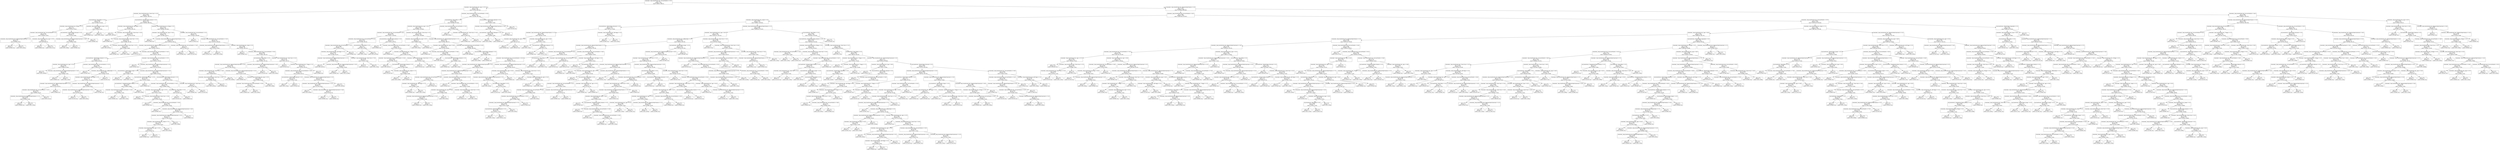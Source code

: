 digraph Tree {
node [shape=box, fontname="helvetica"] ;
edge [fontname="helvetica"] ;
0 [label="remainder__drop_transformed_cols__Survival Months <= 47.5\ngini = 0.5\nsamples = 3621\nvalue = [1810.5, 1810.5]"] ;
1 [label="remainder__drop_transformed_cols__Age <= 57.5\ngini = 0.128\nsamples = 419\nvalue = [72.42, 981.516]"] ;
0 -> 1 [labeldistance=2.5, labelangle=45, headlabel="True"] ;
2 [label="remainder__drop_transformed_cols__Tumor Size <= 15.5\ngini = 0.192\nsamples = 250\nvalue = [59.467, 494.074]"] ;
1 -> 2 ;
3 [label="cat_transformer__Race_Black <= 0.5\ngini = 0.454\nsamples = 40\nvalue = [17.663, 33.159]"] ;
2 -> 3 ;
4 [label="remainder__drop_transformed_cols__N Stage <= 1.5\ngini = 0.5\nsamples = 34\nvalue = [17.075, 16.58]"] ;
3 -> 4 ;
5 [label="remainder__drop_transformed_cols__Survival Months <= 6.5\ngini = 0.415\nsamples = 29\nvalue = [15.897, 6.632]"] ;
4 -> 5 ;
6 [label="remainder__drop_transformed_cols__Regional Node Examined <= 4.0\ngini = 0.15\nsamples = 3\nvalue = [0.589, 6.632]"] ;
5 -> 6 ;
7 [label="gini = 0.0\nsamples = 1\nvalue = [0.589, 0.0]"] ;
6 -> 7 ;
8 [label="gini = 0.0\nsamples = 2\nvalue = [0.0, 6.632]"] ;
6 -> 8 ;
9 [label="remainder__drop_transformed_cols__Age <= 37.0\ngini = 0.0\nsamples = 26\nvalue = [15.308, 0.0]"] ;
5 -> 9 ;
10 [label="gini = 0.0\nsamples = 1\nvalue = [0.589, 0.0]"] ;
9 -> 10 ;
11 [label="gini = 0.0\nsamples = 25\nvalue = [14.72, 0.0]"] ;
9 -> 11 ;
12 [label="cat_transformer__Marital Status_Divorced <= 0.5\ngini = 0.189\nsamples = 5\nvalue = [1.178, 9.948]"] ;
4 -> 12 ;
13 [label="remainder__drop_transformed_cols__Regional Node Examined <= 36.5\ngini = 0.106\nsamples = 4\nvalue = [0.589, 9.948]"] ;
12 -> 13 ;
14 [label="gini = 0.0\nsamples = 3\nvalue = [0.0, 9.948]"] ;
13 -> 14 ;
15 [label="gini = -0.0\nsamples = 1\nvalue = [0.589, 0.0]"] ;
13 -> 15 ;
16 [label="gini = -0.0\nsamples = 1\nvalue = [0.589, 0.0]"] ;
12 -> 16 ;
17 [label="remainder__drop_transformed_cols__Age <= 42.5\ngini = 0.066\nsamples = 6\nvalue = [0.589, 16.58]"] ;
3 -> 17 ;
18 [label="gini = 0.0\nsamples = 1\nvalue = [0.589, 0.0]"] ;
17 -> 18 ;
19 [label="gini = -0.0\nsamples = 5\nvalue = [0.0, 16.58]"] ;
17 -> 19 ;
20 [label="cat_transformer__Estrogen Status_Positive <= 0.5\ngini = 0.152\nsamples = 210\nvalue = [41.803, 460.915]"] ;
2 -> 20 ;
21 [label="remainder__drop_transformed_cols__6th Stage <= 2.5\ngini = 0.014\nsamples = 53\nvalue = [1.178, 169.113]"] ;
20 -> 21 ;
22 [label="gini = 0.0\nsamples = 36\nvalue = [0.0, 119.374]"] ;
21 -> 22 ;
23 [label="remainder__drop_transformed_cols__Tumor Size <= 23.0\ngini = 0.045\nsamples = 17\nvalue = [1.178, 49.739]"] ;
21 -> 23 ;
24 [label="gini = 0.0\nsamples = 1\nvalue = [0.589, 0.0]"] ;
23 -> 24 ;
25 [label="remainder__drop_transformed_cols__Tumor Size <= 43.5\ngini = 0.023\nsamples = 16\nvalue = [0.589, 49.739]"] ;
23 -> 25 ;
26 [label="gini = 0.0\nsamples = 12\nvalue = [0.0, 39.791]"] ;
25 -> 26 ;
27 [label="remainder__drop_transformed_cols__Tumor Size <= 47.5\ngini = 0.106\nsamples = 4\nvalue = [0.589, 9.948]"] ;
25 -> 27 ;
28 [label="gini = 0.0\nsamples = 1\nvalue = [0.589, 0.0]"] ;
27 -> 28 ;
29 [label="gini = 0.0\nsamples = 3\nvalue = [0.0, 9.948]"] ;
27 -> 29 ;
30 [label="remainder__drop_transformed_cols__N Stage <= 0.5\ngini = 0.215\nsamples = 157\nvalue = [40.626, 291.802]"] ;
20 -> 30 ;
31 [label="remainder__drop_transformed_cols__Age <= 34.0\ngini = 0.324\nsamples = 78\nvalue = [27.084, 106.11]"] ;
30 -> 31 ;
32 [label="gini = 0.0\nsamples = 3\nvalue = [1.766, 0.0]"] ;
31 -> 32 ;
33 [label="remainder__drop_transformed_cols__Regional Node Positive <= 4.5\ngini = 0.311\nsamples = 75\nvalue = [25.318, 106.11]"] ;
31 -> 33 ;
34 [label="remainder__drop_transformed_cols__Regional Node Examined <= 1.5\ngini = 0.297\nsamples = 72\nvalue = [23.551, 106.11]"] ;
33 -> 34 ;
35 [label="gini = 0.0\nsamples = 2\nvalue = [1.178, 0.0]"] ;
34 -> 35 ;
36 [label="remainder__drop_transformed_cols__Survival Months <= 32.5\ngini = 0.288\nsamples = 70\nvalue = [22.374, 106.11]"] ;
34 -> 36 ;
37 [label="cat_transformer__Marital Status_Married <= 0.5\ngini = 0.197\nsamples = 34\nvalue = [8.243, 66.319]"] ;
36 -> 37 ;
38 [label="remainder__drop_transformed_cols__Age <= 51.0\ngini = 0.034\nsamples = 11\nvalue = [0.589, 33.159]"] ;
37 -> 38 ;
39 [label="gini = -0.0\nsamples = 9\nvalue = [0.0, 29.843]"] ;
38 -> 39 ;
40 [label="remainder__drop_transformed_cols__Regional Node Examined <= 13.5\ngini = 0.256\nsamples = 2\nvalue = [0.589, 3.316]"] ;
38 -> 40 ;
41 [label="gini = 0.0\nsamples = 1\nvalue = [0.589, 0.0]"] ;
40 -> 41 ;
42 [label="gini = 0.0\nsamples = 1\nvalue = [0.0, 3.316]"] ;
40 -> 42 ;
43 [label="remainder__drop_transformed_cols__Survival Months <= 11.0\ngini = 0.305\nsamples = 23\nvalue = [7.654, 33.159]"] ;
37 -> 43 ;
44 [label="gini = 0.0\nsamples = 4\nvalue = [2.355, 0.0]"] ;
43 -> 44 ;
45 [label="remainder__drop_transformed_cols__differentiate <= 1.5\ngini = 0.238\nsamples = 19\nvalue = [5.299, 33.159]"] ;
43 -> 45 ;
46 [label="remainder__drop_transformed_cols__6th Stage <= 2.0\ngini = 0.197\nsamples = 17\nvalue = [4.121, 33.159]"] ;
45 -> 46 ;
47 [label="remainder__drop_transformed_cols__Regional Node Examined <= 21.5\ngini = 0.081\nsamples = 10\nvalue = [1.178, 26.527]"] ;
46 -> 47 ;
48 [label="remainder__drop_transformed_cols__Survival Months <= 22.0\ngini = 0.042\nsamples = 9\nvalue = [0.589, 26.527]"] ;
47 -> 48 ;
49 [label="remainder__drop_transformed_cols__Regional Node Positive <= 1.5\ngini = 0.256\nsamples = 2\nvalue = [0.589, 3.316]"] ;
48 -> 49 ;
50 [label="gini = 0.0\nsamples = 1\nvalue = [0.589, 0.0]"] ;
49 -> 50 ;
51 [label="gini = 0.0\nsamples = 1\nvalue = [0.0, 3.316]"] ;
49 -> 51 ;
52 [label="gini = -0.0\nsamples = 7\nvalue = [0.0, 23.212]"] ;
48 -> 52 ;
53 [label="gini = 0.0\nsamples = 1\nvalue = [0.589, 0.0]"] ;
47 -> 53 ;
54 [label="remainder__drop_transformed_cols__Regional Node Examined <= 12.0\ngini = 0.426\nsamples = 7\nvalue = [2.944, 6.632]"] ;
46 -> 54 ;
55 [label="remainder__drop_transformed_cols__Regional Node Examined <= 6.0\ngini = 0.256\nsamples = 4\nvalue = [1.178, 6.632]"] ;
54 -> 55 ;
56 [label="gini = 0.0\nsamples = 2\nvalue = [1.178, 0.0]"] ;
55 -> 56 ;
57 [label="gini = 0.0\nsamples = 2\nvalue = [0.0, 6.632]"] ;
55 -> 57 ;
58 [label="gini = -0.0\nsamples = 3\nvalue = [1.766, 0.0]"] ;
54 -> 58 ;
59 [label="gini = -0.0\nsamples = 2\nvalue = [1.178, 0.0]"] ;
45 -> 59 ;
60 [label="remainder__drop_transformed_cols__Survival Months <= 37.5\ngini = 0.387\nsamples = 36\nvalue = [14.131, 39.791]"] ;
36 -> 60 ;
61 [label="gini = 0.0\nsamples = 4\nvalue = [2.355, 0.0]"] ;
60 -> 61 ;
62 [label="remainder__drop_transformed_cols__Regional Node Examined <= 8.5\ngini = 0.352\nsamples = 32\nvalue = [11.776, 39.791]"] ;
60 -> 62 ;
63 [label="cat_transformer__Marital Status_Single  <= 0.5\ngini = 0.498\nsamples = 6\nvalue = [2.944, 3.316]"] ;
62 -> 63 ;
64 [label="gini = 0.0\nsamples = 5\nvalue = [2.944, 0.0]"] ;
63 -> 64 ;
65 [label="gini = 0.0\nsamples = 1\nvalue = [0.0, 3.316]"] ;
63 -> 65 ;
66 [label="remainder__drop_transformed_cols__Regional Node Examined <= 12.5\ngini = 0.314\nsamples = 26\nvalue = [8.832, 36.475]"] ;
62 -> 66 ;
67 [label="cat_transformer__Marital Status_Single  <= 0.5\ngini = 0.106\nsamples = 8\nvalue = [1.178, 19.896]"] ;
66 -> 67 ;
68 [label="cat_transformer__Progesterone Status_Positive <= 0.5\ngini = 0.056\nsamples = 7\nvalue = [0.589, 19.896]"] ;
67 -> 68 ;
69 [label="remainder__drop_transformed_cols__Survival Months <= 46.5\ngini = 0.256\nsamples = 2\nvalue = [0.589, 3.316]"] ;
68 -> 69 ;
70 [label="gini = 0.0\nsamples = 1\nvalue = [0.589, 0.0]"] ;
69 -> 70 ;
71 [label="gini = 0.0\nsamples = 1\nvalue = [0.0, 3.316]"] ;
69 -> 71 ;
72 [label="gini = 0.0\nsamples = 5\nvalue = [0.0, 16.58]"] ;
68 -> 72 ;
73 [label="gini = 0.0\nsamples = 1\nvalue = [0.589, 0.0]"] ;
67 -> 73 ;
74 [label="cat_transformer__Marital Status_Divorced <= 0.5\ngini = 0.432\nsamples = 18\nvalue = [7.654, 16.58]"] ;
66 -> 74 ;
75 [label="remainder__drop_transformed_cols__Survival Months <= 45.5\ngini = 0.387\nsamples = 15\nvalue = [5.888, 16.58]"] ;
74 -> 75 ;
76 [label="remainder__drop_transformed_cols__Age <= 37.5\ngini = 0.319\nsamples = 12\nvalue = [4.121, 16.58]"] ;
75 -> 76 ;
77 [label="gini = 0.0\nsamples = 1\nvalue = [0.589, 0.0]"] ;
76 -> 77 ;
78 [label="remainder__drop_transformed_cols__Tumor Size <= 18.0\ngini = 0.29\nsamples = 11\nvalue = [3.533, 16.58]"] ;
76 -> 78 ;
79 [label="gini = 0.0\nsamples = 1\nvalue = [0.589, 0.0]"] ;
78 -> 79 ;
80 [label="remainder__drop_transformed_cols__Survival Months <= 39.5\ngini = 0.256\nsamples = 10\nvalue = [2.944, 16.58]"] ;
78 -> 80 ;
81 [label="gini = 0.0\nsamples = 1\nvalue = [0.589, 0.0]"] ;
80 -> 81 ;
82 [label="remainder__drop_transformed_cols__Regional Node Examined <= 40.5\ngini = 0.218\nsamples = 9\nvalue = [2.355, 16.58]"] ;
80 -> 82 ;
83 [label="remainder__drop_transformed_cols__Regional Node Examined <= 21.5\ngini = 0.174\nsamples = 8\nvalue = [1.766, 16.58]"] ;
82 -> 83 ;
84 [label="remainder__drop_transformed_cols__Grade <= 1.5\ngini = 0.332\nsamples = 5\nvalue = [1.766, 6.632]"] ;
83 -> 84 ;
85 [label="remainder__drop_transformed_cols__Age <= 44.5\ngini = 0.0\nsamples = 3\nvalue = [1.766, 0.0]"] ;
84 -> 85 ;
86 [label="gini = 0.0\nsamples = 1\nvalue = [0.589, 0.0]"] ;
85 -> 86 ;
87 [label="gini = 0.0\nsamples = 2\nvalue = [1.178, 0.0]"] ;
85 -> 87 ;
88 [label="gini = -0.0\nsamples = 2\nvalue = [0.0, 6.632]"] ;
84 -> 88 ;
89 [label="gini = 0.0\nsamples = 3\nvalue = [0.0, 9.948]"] ;
83 -> 89 ;
90 [label="gini = 0.0\nsamples = 1\nvalue = [0.589, 0.0]"] ;
82 -> 90 ;
91 [label="cat_transformer__Race_Other <= 0.5\ngini = 0.0\nsamples = 3\nvalue = [1.766, 0.0]"] ;
75 -> 91 ;
92 [label="gini = 0.0\nsamples = 2\nvalue = [1.178, 0.0]"] ;
91 -> 92 ;
93 [label="gini = 0.0\nsamples = 1\nvalue = [0.589, 0.0]"] ;
91 -> 93 ;
94 [label="remainder__drop_transformed_cols__Tumor Size <= 27.5\ngini = 0.0\nsamples = 3\nvalue = [1.766, 0.0]"] ;
74 -> 94 ;
95 [label="gini = 0.0\nsamples = 1\nvalue = [0.589, 0.0]"] ;
94 -> 95 ;
96 [label="gini = 0.0\nsamples = 2\nvalue = [1.178, 0.0]"] ;
94 -> 96 ;
97 [label="remainder__drop_transformed_cols__Survival Months <= 16.0\ngini = 0.0\nsamples = 3\nvalue = [1.766, 0.0]"] ;
33 -> 97 ;
98 [label="gini = 0.0\nsamples = 1\nvalue = [0.589, 0.0]"] ;
97 -> 98 ;
99 [label="gini = 0.0\nsamples = 2\nvalue = [1.178, 0.0]"] ;
97 -> 99 ;
100 [label="remainder__drop_transformed_cols__Survival Months <= 4.5\ngini = 0.127\nsamples = 79\nvalue = [13.542, 185.692]"] ;
30 -> 100 ;
101 [label="gini = 0.0\nsamples = 3\nvalue = [1.766, 0.0]"] ;
100 -> 101 ;
102 [label="remainder__drop_transformed_cols__Survival Months <= 15.5\ngini = 0.112\nsamples = 76\nvalue = [11.776, 185.692]"] ;
100 -> 102 ;
103 [label="remainder__drop_transformed_cols__Regional Node Positive <= 11.0\ngini = 0.29\nsamples = 11\nvalue = [3.533, 16.58]"] ;
102 -> 103 ;
104 [label="gini = -0.0\nsamples = 6\nvalue = [3.533, 0.0]"] ;
103 -> 104 ;
105 [label="gini = 0.0\nsamples = 5\nvalue = [0.0, 16.58]"] ;
103 -> 105 ;
106 [label="remainder__drop_transformed_cols__Grade <= 0.5\ngini = 0.089\nsamples = 65\nvalue = [8.243, 169.113]"] ;
102 -> 106 ;
107 [label="gini = 0.0\nsamples = 1\nvalue = [0.589, 0.0]"] ;
106 -> 107 ;
108 [label="remainder__drop_transformed_cols__Survival Months <= 36.5\ngini = 0.083\nsamples = 64\nvalue = [7.654, 169.113]"] ;
106 -> 108 ;
109 [label="cat_transformer__Race_Other <= 0.5\ngini = 0.05\nsamples = 39\nvalue = [2.944, 112.742]"] ;
108 -> 109 ;
110 [label="remainder__drop_transformed_cols__Regional Node Examined <= 20.5\ngini = 0.032\nsamples = 35\nvalue = [1.766, 106.11]"] ;
109 -> 110 ;
111 [label="remainder__drop_transformed_cols__Tumor Size <= 30.5\ngini = 0.013\nsamples = 28\nvalue = [0.589, 89.53]"] ;
110 -> 111 ;
112 [label="remainder__drop_transformed_cols__Tumor Size <= 29.0\ngini = 0.038\nsamples = 10\nvalue = [0.589, 29.843]"] ;
111 -> 112 ;
113 [label="gini = 0.0\nsamples = 9\nvalue = [0.0, 29.843]"] ;
112 -> 113 ;
114 [label="gini = 0.0\nsamples = 1\nvalue = [0.589, 0.0]"] ;
112 -> 114 ;
115 [label="gini = 0.0\nsamples = 18\nvalue = [0.0, 59.687]"] ;
111 -> 115 ;
116 [label="remainder__drop_transformed_cols__Regional Node Examined <= 22.0\ngini = 0.124\nsamples = 7\nvalue = [1.178, 16.58]"] ;
110 -> 116 ;
117 [label="gini = 0.0\nsamples = 1\nvalue = [0.589, 0.0]"] ;
116 -> 117 ;
118 [label="remainder__drop_transformed_cols__Age <= 47.0\ngini = 0.066\nsamples = 6\nvalue = [0.589, 16.58]"] ;
116 -> 118 ;
119 [label="remainder__drop_transformed_cols__Survival Months <= 28.5\ngini = 0.15\nsamples = 3\nvalue = [0.589, 6.632]"] ;
118 -> 119 ;
120 [label="gini = 0.0\nsamples = 1\nvalue = [0.589, 0.0]"] ;
119 -> 120 ;
121 [label="gini = 0.0\nsamples = 2\nvalue = [0.0, 6.632]"] ;
119 -> 121 ;
122 [label="gini = 0.0\nsamples = 3\nvalue = [0.0, 9.948]"] ;
118 -> 122 ;
123 [label="remainder__drop_transformed_cols__Regional Node Examined <= 20.5\ngini = 0.256\nsamples = 4\nvalue = [1.178, 6.632]"] ;
109 -> 123 ;
124 [label="gini = 0.0\nsamples = 2\nvalue = [1.178, 0.0]"] ;
123 -> 124 ;
125 [label="gini = -0.0\nsamples = 2\nvalue = [0.0, 6.632]"] ;
123 -> 125 ;
126 [label="remainder__drop_transformed_cols__Tumor Size <= 21.5\ngini = 0.142\nsamples = 25\nvalue = [4.71, 56.371]"] ;
108 -> 126 ;
127 [label="gini = 0.0\nsamples = 2\nvalue = [1.178, 0.0]"] ;
126 -> 127 ;
128 [label="remainder__drop_transformed_cols__T Stage <= 2.5\ngini = 0.111\nsamples = 23\nvalue = [3.533, 56.371]"] ;
126 -> 128 ;
129 [label="remainder__drop_transformed_cols__Survival Months <= 39.0\ngini = 0.094\nsamples = 22\nvalue = [2.944, 56.371]"] ;
128 -> 129 ;
130 [label="cat_transformer__Marital Status_Married <= 0.5\ngini = 0.454\nsamples = 4\nvalue = [1.766, 3.316]"] ;
129 -> 130 ;
131 [label="gini = 0.0\nsamples = 1\nvalue = [0.0, 3.316]"] ;
130 -> 131 ;
132 [label="gini = 0.0\nsamples = 3\nvalue = [1.766, 0.0]"] ;
130 -> 132 ;
133 [label="remainder__drop_transformed_cols__Regional Node Positive <= 4.5\ngini = 0.042\nsamples = 18\nvalue = [1.178, 53.055]"] ;
129 -> 133 ;
134 [label="remainder__drop_transformed_cols__Regional Node Examined <= 12.5\ngini = 0.256\nsamples = 4\nvalue = [1.178, 6.632]"] ;
133 -> 134 ;
135 [label="gini = 0.0\nsamples = 2\nvalue = [0.0, 6.632]"] ;
134 -> 135 ;
136 [label="remainder__drop_transformed_cols__Regional Node Examined <= 16.0\ngini = 0.0\nsamples = 2\nvalue = [1.178, 0.0]"] ;
134 -> 136 ;
137 [label="gini = 0.0\nsamples = 1\nvalue = [0.589, 0.0]"] ;
136 -> 137 ;
138 [label="gini = 0.0\nsamples = 1\nvalue = [0.589, 0.0]"] ;
136 -> 138 ;
139 [label="gini = 0.0\nsamples = 14\nvalue = [0.0, 46.423]"] ;
133 -> 139 ;
140 [label="gini = -0.0\nsamples = 1\nvalue = [0.589, 0.0]"] ;
128 -> 140 ;
141 [label="remainder__drop_transformed_cols__Survival Months <= 46.5\ngini = 0.05\nsamples = 169\nvalue = [12.953, 487.442]"] ;
1 -> 141 ;
142 [label="cat_transformer__Race_Other <= 0.5\ngini = 0.042\nsamples = 162\nvalue = [10.598, 477.495]"] ;
141 -> 142 ;
143 [label="remainder__drop_transformed_cols__Age <= 61.5\ngini = 0.036\nsamples = 157\nvalue = [8.832, 470.863]"] ;
142 -> 143 ;
144 [label="remainder__drop_transformed_cols__Survival Months <= 36.5\ngini = 0.087\nsamples = 52\nvalue = [6.477, 135.953]"] ;
143 -> 144 ;
145 [label="remainder__drop_transformed_cols__Survival Months <= 23.5\ngini = 0.047\nsamples = 33\nvalue = [2.355, 96.162]"] ;
144 -> 145 ;
146 [label="remainder__drop_transformed_cols__Survival Months <= 22.0\ngini = 0.098\nsamples = 17\nvalue = [2.355, 43.107]"] ;
145 -> 146 ;
147 [label="remainder__drop_transformed_cols__6th Stage <= 2.5\ngini = 0.076\nsamples = 16\nvalue = [1.766, 43.107]"] ;
146 -> 147 ;
148 [label="remainder__drop_transformed_cols__Regional Node Examined <= 17.5\ngini = 0.029\nsamples = 13\nvalue = [0.589, 39.791]"] ;
147 -> 148 ;
149 [label="gini = 0.0\nsamples = 8\nvalue = [0.0, 26.527]"] ;
148 -> 149 ;
150 [label="remainder__drop_transformed_cols__Regional Node Examined <= 19.5\ngini = 0.081\nsamples = 5\nvalue = [0.589, 13.264]"] ;
148 -> 150 ;
151 [label="gini = 0.0\nsamples = 1\nvalue = [0.589, 0.0]"] ;
150 -> 151 ;
152 [label="gini = 0.0\nsamples = 4\nvalue = [0.0, 13.264]"] ;
150 -> 152 ;
153 [label="remainder__drop_transformed_cols__Tumor Size <= 75.0\ngini = 0.387\nsamples = 3\nvalue = [1.178, 3.316]"] ;
147 -> 153 ;
154 [label="gini = -0.0\nsamples = 2\nvalue = [1.178, 0.0]"] ;
153 -> 154 ;
155 [label="gini = 0.0\nsamples = 1\nvalue = [0.0, 3.316]"] ;
153 -> 155 ;
156 [label="gini = -0.0\nsamples = 1\nvalue = [0.589, 0.0]"] ;
146 -> 156 ;
157 [label="cat_transformer__Race_White <= 0.5\ngini = 0.0\nsamples = 16\nvalue = [0.0, 53.055]"] ;
145 -> 157 ;
158 [label="gini = 0.0\nsamples = 1\nvalue = [0.0, 3.316]"] ;
157 -> 158 ;
159 [label="gini = 0.0\nsamples = 15\nvalue = [0.0, 49.739]"] ;
157 -> 159 ;
160 [label="cat_transformer__Estrogen Status_Positive <= 0.5\ngini = 0.17\nsamples = 19\nvalue = [4.121, 39.791]"] ;
144 -> 160 ;
161 [label="gini = 0.0\nsamples = 1\nvalue = [0.589, 0.0]"] ;
160 -> 161 ;
162 [label="remainder__drop_transformed_cols__Survival Months <= 38.0\ngini = 0.15\nsamples = 18\nvalue = [3.533, 39.791]"] ;
160 -> 162 ;
163 [label="gini = 0.0\nsamples = 1\nvalue = [0.589, 0.0]"] ;
162 -> 163 ;
164 [label="remainder__drop_transformed_cols__T Stage <= 1.5\ngini = 0.128\nsamples = 17\nvalue = [2.944, 39.791]"] ;
162 -> 164 ;
165 [label="remainder__drop_transformed_cols__Survival Months <= 44.0\ngini = 0.088\nsamples = 14\nvalue = [1.766, 36.475]"] ;
164 -> 165 ;
166 [label="gini = -0.0\nsamples = 8\nvalue = [0.0, 26.527]"] ;
165 -> 166 ;
167 [label="cat_transformer__Marital Status_Married <= 0.5\ngini = 0.256\nsamples = 6\nvalue = [1.766, 9.948]"] ;
165 -> 167 ;
168 [label="gini = 0.0\nsamples = 2\nvalue = [1.178, 0.0]"] ;
167 -> 168 ;
169 [label="remainder__drop_transformed_cols__Grade <= 1.5\ngini = 0.106\nsamples = 4\nvalue = [0.589, 9.948]"] ;
167 -> 169 ;
170 [label="gini = 0.0\nsamples = 3\nvalue = [0.0, 9.948]"] ;
169 -> 170 ;
171 [label="gini = -0.0\nsamples = 1\nvalue = [0.589, 0.0]"] ;
169 -> 171 ;
172 [label="remainder__drop_transformed_cols__Tumor Size <= 71.5\ngini = 0.387\nsamples = 3\nvalue = [1.178, 3.316]"] ;
164 -> 172 ;
173 [label="gini = -0.0\nsamples = 2\nvalue = [1.178, 0.0]"] ;
172 -> 173 ;
174 [label="gini = 0.0\nsamples = 1\nvalue = [0.0, 3.316]"] ;
172 -> 174 ;
175 [label="remainder__drop_transformed_cols__Tumor Size <= 5.5\ngini = 0.014\nsamples = 105\nvalue = [2.355, 334.909]"] ;
143 -> 175 ;
176 [label="remainder__drop_transformed_cols__Age <= 67.5\ngini = 0.15\nsamples = 3\nvalue = [0.589, 6.632]"] ;
175 -> 176 ;
177 [label="gini = 0.0\nsamples = 2\nvalue = [0.0, 6.632]"] ;
176 -> 177 ;
178 [label="gini = 0.0\nsamples = 1\nvalue = [0.589, 0.0]"] ;
176 -> 178 ;
179 [label="remainder__drop_transformed_cols__Regional Node Examined <= 2.5\ngini = 0.011\nsamples = 102\nvalue = [1.766, 328.277]"] ;
175 -> 179 ;
180 [label="remainder__drop_transformed_cols__Age <= 63.0\ngini = 0.073\nsamples = 11\nvalue = [1.178, 29.843]"] ;
179 -> 180 ;
181 [label="gini = 0.0\nsamples = 1\nvalue = [0.589, 0.0]"] ;
180 -> 181 ;
182 [label="remainder__drop_transformed_cols__Survival Months <= 38.5\ngini = 0.038\nsamples = 10\nvalue = [0.589, 29.843]"] ;
180 -> 182 ;
183 [label="gini = -0.0\nsamples = 8\nvalue = [0.0, 26.527]"] ;
182 -> 183 ;
184 [label="cat_transformer__Marital Status_Married <= 0.5\ngini = 0.256\nsamples = 2\nvalue = [0.589, 3.316]"] ;
182 -> 184 ;
185 [label="gini = 0.0\nsamples = 1\nvalue = [0.589, 0.0]"] ;
184 -> 185 ;
186 [label="gini = 0.0\nsamples = 1\nvalue = [0.0, 3.316]"] ;
184 -> 186 ;
187 [label="remainder__drop_transformed_cols__Survival Months <= 45.5\ngini = 0.004\nsamples = 91\nvalue = [0.589, 298.434]"] ;
179 -> 187 ;
188 [label="gini = 0.0\nsamples = 87\nvalue = [0.0, 288.486]"] ;
187 -> 188 ;
189 [label="cat_transformer__Marital Status_Widowed <= 0.5\ngini = 0.106\nsamples = 4\nvalue = [0.589, 9.948]"] ;
187 -> 189 ;
190 [label="gini = 0.0\nsamples = 3\nvalue = [0.0, 9.948]"] ;
189 -> 190 ;
191 [label="gini = -0.0\nsamples = 1\nvalue = [0.589, 0.0]"] ;
189 -> 191 ;
192 [label="remainder__drop_transformed_cols__Survival Months <= 23.5\ngini = 0.332\nsamples = 5\nvalue = [1.766, 6.632]"] ;
142 -> 192 ;
193 [label="gini = 0.0\nsamples = 2\nvalue = [0.0, 6.632]"] ;
192 -> 193 ;
194 [label="remainder__drop_transformed_cols__Tumor Size <= 33.5\ngini = 0.0\nsamples = 3\nvalue = [1.766, 0.0]"] ;
192 -> 194 ;
195 [label="gini = 0.0\nsamples = 1\nvalue = [0.589, 0.0]"] ;
194 -> 195 ;
196 [label="gini = 0.0\nsamples = 2\nvalue = [1.178, 0.0]"] ;
194 -> 196 ;
197 [label="cat_transformer__Marital Status_Married <= 0.5\ngini = 0.31\nsamples = 7\nvalue = [2.355, 9.948]"] ;
141 -> 197 ;
198 [label="remainder__drop_transformed_cols__Regional Node Examined <= 18.0\ngini = 0.189\nsamples = 5\nvalue = [1.178, 9.948]"] ;
197 -> 198 ;
199 [label="cat_transformer__Marital Status_Widowed <= 0.5\ngini = 0.106\nsamples = 4\nvalue = [0.589, 9.948]"] ;
198 -> 199 ;
200 [label="gini = 0.0\nsamples = 3\nvalue = [0.0, 9.948]"] ;
199 -> 200 ;
201 [label="gini = -0.0\nsamples = 1\nvalue = [0.589, 0.0]"] ;
199 -> 201 ;
202 [label="gini = -0.0\nsamples = 1\nvalue = [0.589, 0.0]"] ;
198 -> 202 ;
203 [label="gini = -0.0\nsamples = 2\nvalue = [1.178, 0.0]"] ;
197 -> 203 ;
204 [label="remainder__drop_transformed_cols__Regional Node Positive <= 8.5\ngini = 0.437\nsamples = 3202\nvalue = [1738.08, 828.984]"] ;
0 -> 204 [labeldistance=2.5, labelangle=-45, headlabel="False"] ;
205 [label="remainder__drop_transformed_cols__Survival Months <= 63.5\ngini = 0.394\nsamples = 2811\nvalue = [1553.203, 573.657]"] ;
204 -> 205 ;
206 [label="remainder__drop_transformed_cols__Grade <= 0.5\ngini = 0.484\nsamples = 774\nvalue = [405.67, 281.854]"] ;
205 -> 206 ;
207 [label="cat_transformer__Marital Status_Divorced <= 0.5\ngini = 0.225\nsamples = 117\nvalue = [67.121, 9.948]"] ;
206 -> 207 ;
208 [label="remainder__drop_transformed_cols__Regional Node Positive <= 4.5\ngini = 0.097\nsamples = 106\nvalue = [61.822, 3.316]"] ;
207 -> 208 ;
209 [label="remainder__drop_transformed_cols__Age <= 35.5\ngini = 0.0\nsamples = 97\nvalue = [57.112, 0.0]"] ;
208 -> 209 ;
210 [label="gini = 0.0\nsamples = 1\nvalue = [0.589, 0.0]"] ;
209 -> 210 ;
211 [label="gini = 0.0\nsamples = 96\nvalue = [56.523, 0.0]"] ;
209 -> 211 ;
212 [label="remainder__drop_transformed_cols__Age <= 49.5\ngini = 0.485\nsamples = 9\nvalue = [4.71, 3.316]"] ;
208 -> 212 ;
213 [label="gini = 0.0\nsamples = 1\nvalue = [0.0, 3.316]"] ;
212 -> 213 ;
214 [label="cat_transformer__Marital Status_Married <= 0.5\ngini = 0.0\nsamples = 8\nvalue = [4.71, 0.0]"] ;
212 -> 214 ;
215 [label="gini = 0.0\nsamples = 1\nvalue = [0.589, 0.0]"] ;
214 -> 215 ;
216 [label="gini = 0.0\nsamples = 7\nvalue = [4.121, 0.0]"] ;
214 -> 216 ;
217 [label="remainder__drop_transformed_cols__6th Stage <= 2.0\ngini = 0.494\nsamples = 11\nvalue = [5.299, 6.632]"] ;
207 -> 217 ;
218 [label="gini = 0.0\nsamples = 9\nvalue = [5.299, 0.0]"] ;
217 -> 218 ;
219 [label="gini = -0.0\nsamples = 2\nvalue = [0.0, 6.632]"] ;
217 -> 219 ;
220 [label="remainder__drop_transformed_cols__Regional Node Positive <= 2.5\ngini = 0.494\nsamples = 657\nvalue = [338.549, 271.907]"] ;
206 -> 220 ;
221 [label="remainder__drop_transformed_cols__Age <= 65.5\ngini = 0.464\nsamples = 419\nvalue = [223.737, 129.321]"] ;
220 -> 221 ;
222 [label="remainder__drop_transformed_cols__differentiate <= 0.5\ngini = 0.442\nsamples = 374\nvalue = [202.54, 99.478]"] ;
221 -> 222 ;
223 [label="remainder__drop_transformed_cols__Regional Node Positive <= 1.5\ngini = 0.5\nsamples = 104\nvalue = [52.401, 49.739]"] ;
222 -> 223 ;
224 [label="remainder__drop_transformed_cols__Survival Months <= 59.5\ngini = 0.492\nsamples = 70\nvalue = [33.56, 43.107]"] ;
223 -> 224 ;
225 [label="remainder__drop_transformed_cols__Survival Months <= 55.5\ngini = 0.457\nsamples = 53\nvalue = [23.551, 43.107]"] ;
224 -> 225 ;
226 [label="remainder__drop_transformed_cols__Regional Node Examined <= 15.5\ngini = 0.499\nsamples = 36\nvalue = [18.252, 16.58]"] ;
225 -> 226 ;
227 [label="remainder__drop_transformed_cols__Regional Node Examined <= 6.5\ngini = 0.495\nsamples = 28\nvalue = [13.542, 16.58]"] ;
226 -> 227 ;
228 [label="remainder__drop_transformed_cols__Survival Months <= 49.0\ngini = 0.422\nsamples = 14\nvalue = [7.654, 3.316]"] ;
227 -> 228 ;
229 [label="remainder__drop_transformed_cols__6th Stage <= 1.5\ngini = 0.256\nsamples = 2\nvalue = [0.589, 3.316]"] ;
228 -> 229 ;
230 [label="gini = 0.0\nsamples = 1\nvalue = [0.589, 0.0]"] ;
229 -> 230 ;
231 [label="gini = 0.0\nsamples = 1\nvalue = [0.0, 3.316]"] ;
229 -> 231 ;
232 [label="gini = -0.0\nsamples = 12\nvalue = [7.065, 0.0]"] ;
228 -> 232 ;
233 [label="remainder__drop_transformed_cols__Survival Months <= 51.5\ngini = 0.426\nsamples = 14\nvalue = [5.888, 13.264]"] ;
227 -> 233 ;
234 [label="gini = 0.0\nsamples = 5\nvalue = [2.944, 0.0]"] ;
233 -> 234 ;
235 [label="remainder__drop_transformed_cols__Survival Months <= 53.5\ngini = 0.297\nsamples = 9\nvalue = [2.944, 13.264]"] ;
233 -> 235 ;
236 [label="remainder__drop_transformed_cols__Age <= 56.0\ngini = 0.106\nsamples = 4\nvalue = [0.589, 9.948]"] ;
235 -> 236 ;
237 [label="remainder__drop_transformed_cols__Regional Node Examined <= 11.0\ngini = 0.256\nsamples = 2\nvalue = [0.589, 3.316]"] ;
236 -> 237 ;
238 [label="gini = 0.0\nsamples = 1\nvalue = [0.589, 0.0]"] ;
237 -> 238 ;
239 [label="gini = 0.0\nsamples = 1\nvalue = [0.0, 3.316]"] ;
237 -> 239 ;
240 [label="gini = -0.0\nsamples = 2\nvalue = [0.0, 6.632]"] ;
236 -> 240 ;
241 [label="remainder__drop_transformed_cols__Tumor Size <= 34.5\ngini = 0.486\nsamples = 5\nvalue = [2.355, 3.316]"] ;
235 -> 241 ;
242 [label="gini = 0.0\nsamples = 4\nvalue = [2.355, 0.0]"] ;
241 -> 242 ;
243 [label="gini = 0.0\nsamples = 1\nvalue = [0.0, 3.316]"] ;
241 -> 243 ;
244 [label="gini = -0.0\nsamples = 8\nvalue = [4.71, 0.0]"] ;
226 -> 244 ;
245 [label="remainder__drop_transformed_cols__Regional Node Examined <= 14.5\ngini = 0.278\nsamples = 17\nvalue = [5.299, 26.527]"] ;
225 -> 245 ;
246 [label="remainder__drop_transformed_cols__Age <= 63.5\ngini = 0.131\nsamples = 10\nvalue = [1.766, 23.212]"] ;
245 -> 246 ;
247 [label="remainder__drop_transformed_cols__Regional Node Examined <= 7.0\ngini = 0.092\nsamples = 9\nvalue = [1.178, 23.212]"] ;
246 -> 247 ;
248 [label="gini = -0.0\nsamples = 5\nvalue = [0.0, 16.58]"] ;
247 -> 248 ;
249 [label="cat_transformer__Race_Black <= 0.5\ngini = 0.256\nsamples = 4\nvalue = [1.178, 6.632]"] ;
247 -> 249 ;
250 [label="gini = 0.0\nsamples = 2\nvalue = [1.178, 0.0]"] ;
249 -> 250 ;
251 [label="gini = 0.0\nsamples = 2\nvalue = [0.0, 6.632]"] ;
249 -> 251 ;
252 [label="gini = 0.0\nsamples = 1\nvalue = [0.589, 0.0]"] ;
246 -> 252 ;
253 [label="remainder__drop_transformed_cols__Tumor Size <= 31.5\ngini = 0.499\nsamples = 7\nvalue = [3.533, 3.316]"] ;
245 -> 253 ;
254 [label="gini = 0.0\nsamples = 5\nvalue = [2.944, 0.0]"] ;
253 -> 254 ;
255 [label="remainder__drop_transformed_cols__Age <= 51.5\ngini = 0.256\nsamples = 2\nvalue = [0.589, 3.316]"] ;
253 -> 255 ;
256 [label="gini = 0.0\nsamples = 1\nvalue = [0.589, 0.0]"] ;
255 -> 256 ;
257 [label="gini = 0.0\nsamples = 1\nvalue = [0.0, 3.316]"] ;
255 -> 257 ;
258 [label="cat_transformer__Race_White <= 0.5\ngini = 0.0\nsamples = 17\nvalue = [10.009, 0.0]"] ;
224 -> 258 ;
259 [label="gini = 0.0\nsamples = 6\nvalue = [3.533, 0.0]"] ;
258 -> 259 ;
260 [label="gini = 0.0\nsamples = 11\nvalue = [6.477, 0.0]"] ;
258 -> 260 ;
261 [label="remainder__drop_transformed_cols__Survival Months <= 60.5\ngini = 0.385\nsamples = 34\nvalue = [18.841, 6.632]"] ;
223 -> 261 ;
262 [label="remainder__drop_transformed_cols__Survival Months <= 49.5\ngini = 0.0\nsamples = 26\nvalue = [15.308, 0.0]"] ;
261 -> 262 ;
263 [label="gini = 0.0\nsamples = 2\nvalue = [1.178, 0.0]"] ;
262 -> 263 ;
264 [label="gini = 0.0\nsamples = 24\nvalue = [14.131, 0.0]"] ;
262 -> 264 ;
265 [label="remainder__drop_transformed_cols__6th Stage <= 2.0\ngini = 0.454\nsamples = 8\nvalue = [3.533, 6.632]"] ;
261 -> 265 ;
266 [label="gini = -0.0\nsamples = 5\nvalue = [2.944, 0.0]"] ;
265 -> 266 ;
267 [label="cat_transformer__Race_White <= 0.5\ngini = 0.15\nsamples = 3\nvalue = [0.589, 6.632]"] ;
265 -> 267 ;
268 [label="gini = 0.0\nsamples = 1\nvalue = [0.589, 0.0]"] ;
267 -> 268 ;
269 [label="gini = 0.0\nsamples = 2\nvalue = [0.0, 6.632]"] ;
267 -> 269 ;
270 [label="cat_transformer__Marital Status_Single  <= 0.5\ngini = 0.374\nsamples = 270\nvalue = [150.139, 49.739]"] ;
222 -> 270 ;
271 [label="remainder__drop_transformed_cols__Regional Node Examined <= 20.5\ngini = 0.408\nsamples = 226\nvalue = [124.233, 49.739]"] ;
270 -> 271 ;
272 [label="remainder__drop_transformed_cols__Tumor Size <= 11.5\ngini = 0.434\nsamples = 196\nvalue = [106.569, 49.739]"] ;
271 -> 272 ;
273 [label="remainder__drop_transformed_cols__Regional Node Examined <= 12.5\ngini = 0.499\nsamples = 31\nvalue = [15.308, 16.58]"] ;
272 -> 273 ;
274 [label="remainder__drop_transformed_cols__Age <= 47.5\ngini = 0.469\nsamples = 22\nvalue = [10.009, 16.58]"] ;
273 -> 274 ;
275 [label="gini = 0.0\nsamples = 3\nvalue = [1.766, 0.0]"] ;
274 -> 275 ;
276 [label="cat_transformer__Race_Other <= 0.5\ngini = 0.444\nsamples = 19\nvalue = [8.243, 16.58]"] ;
274 -> 276 ;
277 [label="remainder__drop_transformed_cols__Survival Months <= 61.5\ngini = 0.419\nsamples = 17\nvalue = [7.065, 16.58]"] ;
276 -> 277 ;
278 [label="remainder__drop_transformed_cols__Survival Months <= 59.0\ngini = 0.387\nsamples = 15\nvalue = [5.888, 16.58]"] ;
277 -> 278 ;
279 [label="remainder__drop_transformed_cols__Survival Months <= 53.5\ngini = 0.467\nsamples = 13\nvalue = [5.888, 9.948]"] ;
278 -> 279 ;
280 [label="remainder__drop_transformed_cols__Regional Node Examined <= 4.5\ngini = 0.414\nsamples = 10\nvalue = [4.121, 9.948]"] ;
279 -> 280 ;
281 [label="cat_transformer__Marital Status_Married <= 0.5\ngini = 0.494\nsamples = 8\nvalue = [4.121, 3.316]"] ;
280 -> 281 ;
282 [label="gini = 0.0\nsamples = 1\nvalue = [0.0, 3.316]"] ;
281 -> 282 ;
283 [label="gini = 0.0\nsamples = 7\nvalue = [4.121, 0.0]"] ;
281 -> 283 ;
284 [label="gini = 0.0\nsamples = 2\nvalue = [0.0, 6.632]"] ;
280 -> 284 ;
285 [label="gini = -0.0\nsamples = 3\nvalue = [1.766, 0.0]"] ;
279 -> 285 ;
286 [label="gini = 0.0\nsamples = 2\nvalue = [0.0, 6.632]"] ;
278 -> 286 ;
287 [label="remainder__drop_transformed_cols__Regional Node Examined <= 8.0\ngini = 0.0\nsamples = 2\nvalue = [1.178, 0.0]"] ;
277 -> 287 ;
288 [label="gini = 0.0\nsamples = 1\nvalue = [0.589, 0.0]"] ;
287 -> 288 ;
289 [label="gini = 0.0\nsamples = 1\nvalue = [0.589, 0.0]"] ;
287 -> 289 ;
290 [label="remainder__drop_transformed_cols__Age <= 57.5\ngini = 0.0\nsamples = 2\nvalue = [1.178, 0.0]"] ;
276 -> 290 ;
291 [label="gini = 0.0\nsamples = 1\nvalue = [0.589, 0.0]"] ;
290 -> 291 ;
292 [label="gini = 0.0\nsamples = 1\nvalue = [0.589, 0.0]"] ;
290 -> 292 ;
293 [label="remainder__drop_transformed_cols__Regional Node Positive <= 1.5\ngini = 0.0\nsamples = 9\nvalue = [5.299, 0.0]"] ;
273 -> 293 ;
294 [label="gini = 0.0\nsamples = 7\nvalue = [4.121, 0.0]"] ;
293 -> 294 ;
295 [label="gini = 0.0\nsamples = 2\nvalue = [1.178, 0.0]"] ;
293 -> 295 ;
296 [label="remainder__drop_transformed_cols__Regional Node Examined <= 13.5\ngini = 0.391\nsamples = 165\nvalue = [91.261, 33.159]"] ;
272 -> 296 ;
297 [label="cat_transformer__Race_Black <= 0.5\ngini = 0.244\nsamples = 105\nvalue = [60.056, 9.948]"] ;
296 -> 297 ;
298 [label="remainder__drop_transformed_cols__Survival Months <= 50.5\ngini = 0.183\nsamples = 101\nvalue = [58.289, 6.632]"] ;
297 -> 298 ;
299 [label="remainder__drop_transformed_cols__Tumor Size <= 19.0\ngini = 0.474\nsamples = 20\nvalue = [10.598, 6.632]"] ;
298 -> 299 ;
300 [label="remainder__drop_transformed_cols__Regional Node Positive <= 1.5\ngini = 0.494\nsamples = 11\nvalue = [5.299, 6.632]"] ;
299 -> 300 ;
301 [label="remainder__drop_transformed_cols__Age <= 49.5\ngini = 0.426\nsamples = 7\nvalue = [2.944, 6.632]"] ;
300 -> 301 ;
302 [label="gini = 0.0\nsamples = 3\nvalue = [1.766, 0.0]"] ;
301 -> 302 ;
303 [label="cat_transformer__Progesterone Status_Positive <= 0.5\ngini = 0.256\nsamples = 4\nvalue = [1.178, 6.632]"] ;
301 -> 303 ;
304 [label="gini = 0.0\nsamples = 1\nvalue = [0.589, 0.0]"] ;
303 -> 304 ;
305 [label="remainder__drop_transformed_cols__Survival Months <= 48.5\ngini = 0.15\nsamples = 3\nvalue = [0.589, 6.632]"] ;
303 -> 305 ;
306 [label="gini = 0.0\nsamples = 1\nvalue = [0.0, 3.316]"] ;
305 -> 306 ;
307 [label="remainder__drop_transformed_cols__Survival Months <= 49.5\ngini = 0.256\nsamples = 2\nvalue = [0.589, 3.316]"] ;
305 -> 307 ;
308 [label="gini = 0.0\nsamples = 1\nvalue = [0.589, 0.0]"] ;
307 -> 308 ;
309 [label="gini = 0.0\nsamples = 1\nvalue = [0.0, 3.316]"] ;
307 -> 309 ;
310 [label="gini = -0.0\nsamples = 4\nvalue = [2.355, 0.0]"] ;
300 -> 310 ;
311 [label="gini = -0.0\nsamples = 9\nvalue = [5.299, 0.0]"] ;
299 -> 311 ;
312 [label="gini = -0.0\nsamples = 81\nvalue = [47.691, 0.0]"] ;
298 -> 312 ;
313 [label="cat_transformer__Marital Status_Divorced <= 0.5\ngini = 0.454\nsamples = 4\nvalue = [1.766, 3.316]"] ;
297 -> 313 ;
314 [label="gini = 0.0\nsamples = 3\nvalue = [1.766, 0.0]"] ;
313 -> 314 ;
315 [label="gini = 0.0\nsamples = 1\nvalue = [0.0, 3.316]"] ;
313 -> 315 ;
316 [label="remainder__drop_transformed_cols__Tumor Size <= 19.5\ngini = 0.489\nsamples = 60\nvalue = [31.205, 23.212]"] ;
296 -> 316 ;
317 [label="gini = 0.0\nsamples = 24\nvalue = [14.131, 0.0]"] ;
316 -> 317 ;
318 [label="remainder__drop_transformed_cols__Survival Months <= 56.5\ngini = 0.488\nsamples = 36\nvalue = [17.075, 23.212]"] ;
316 -> 318 ;
319 [label="remainder__drop_transformed_cols__Tumor Size <= 77.5\ngini = 0.387\nsamples = 18\nvalue = [7.065, 19.896]"] ;
318 -> 319 ;
320 [label="remainder__drop_transformed_cols__Age <= 61.0\ngini = 0.31\nsamples = 14\nvalue = [4.71, 19.896]"] ;
319 -> 320 ;
321 [label="remainder__drop_transformed_cols__Age <= 47.0\ngini = 0.256\nsamples = 12\nvalue = [3.533, 19.896]"] ;
320 -> 321 ;
322 [label="remainder__drop_transformed_cols__Age <= 35.5\ngini = 0.498\nsamples = 6\nvalue = [2.944, 3.316]"] ;
321 -> 322 ;
323 [label="gini = 0.0\nsamples = 1\nvalue = [0.0, 3.316]"] ;
322 -> 323 ;
324 [label="gini = 0.0\nsamples = 5\nvalue = [2.944, 0.0]"] ;
322 -> 324 ;
325 [label="remainder__drop_transformed_cols__Regional Node Positive <= 1.5\ngini = 0.066\nsamples = 6\nvalue = [0.589, 16.58]"] ;
321 -> 325 ;
326 [label="gini = -0.0\nsamples = 5\nvalue = [0.0, 16.58]"] ;
325 -> 326 ;
327 [label="gini = 0.0\nsamples = 1\nvalue = [0.589, 0.0]"] ;
325 -> 327 ;
328 [label="remainder__drop_transformed_cols__Survival Months <= 55.5\ngini = 0.0\nsamples = 2\nvalue = [1.178, 0.0]"] ;
320 -> 328 ;
329 [label="gini = 0.0\nsamples = 1\nvalue = [0.589, 0.0]"] ;
328 -> 329 ;
330 [label="gini = 0.0\nsamples = 1\nvalue = [0.589, 0.0]"] ;
328 -> 330 ;
331 [label="cat_transformer__Progesterone Status_Positive <= 0.5\ngini = 0.0\nsamples = 4\nvalue = [2.355, 0.0]"] ;
319 -> 331 ;
332 [label="gini = 0.0\nsamples = 2\nvalue = [1.178, 0.0]"] ;
331 -> 332 ;
333 [label="gini = 0.0\nsamples = 2\nvalue = [1.178, 0.0]"] ;
331 -> 333 ;
334 [label="remainder__drop_transformed_cols__Age <= 62.5\ngini = 0.374\nsamples = 18\nvalue = [10.009, 3.316]"] ;
318 -> 334 ;
335 [label="gini = -0.0\nsamples = 14\nvalue = [8.243, 0.0]"] ;
334 -> 335 ;
336 [label="remainder__drop_transformed_cols__Regional Node Examined <= 17.5\ngini = 0.454\nsamples = 4\nvalue = [1.766, 3.316]"] ;
334 -> 336 ;
337 [label="gini = 0.0\nsamples = 3\nvalue = [1.766, 0.0]"] ;
336 -> 337 ;
338 [label="gini = 0.0\nsamples = 1\nvalue = [0.0, 3.316]"] ;
336 -> 338 ;
339 [label="gini = 0.0\nsamples = 30\nvalue = [17.663, 0.0]"] ;
271 -> 339 ;
340 [label="gini = 0.0\nsamples = 44\nvalue = [25.906, 0.0]"] ;
270 -> 340 ;
341 [label="remainder__drop_transformed_cols__Tumor Size <= 15.5\ngini = 0.486\nsamples = 45\nvalue = [21.196, 29.843]"] ;
221 -> 341 ;
342 [label="gini = 0.0\nsamples = 11\nvalue = [6.477, 0.0]"] ;
341 -> 342 ;
343 [label="remainder__drop_transformed_cols__Tumor Size <= 26.5\ngini = 0.442\nsamples = 34\nvalue = [14.72, 29.843]"] ;
341 -> 343 ;
344 [label="remainder__drop_transformed_cols__Regional Node Examined <= 13.0\ngini = 0.348\nsamples = 21\nvalue = [7.654, 26.527]"] ;
343 -> 344 ;
345 [label="remainder__drop_transformed_cols__Regional Node Examined <= 2.5\ngini = 0.229\nsamples = 13\nvalue = [3.533, 23.212]"] ;
344 -> 345 ;
346 [label="gini = 0.0\nsamples = 2\nvalue = [1.178, 0.0]"] ;
345 -> 346 ;
347 [label="remainder__drop_transformed_cols__Survival Months <= 54.5\ngini = 0.167\nsamples = 11\nvalue = [2.355, 23.212]"] ;
345 -> 347 ;
348 [label="remainder__drop_transformed_cols__Regional Node Examined <= 4.5\ngini = 0.066\nsamples = 6\nvalue = [0.589, 16.58]"] ;
347 -> 348 ;
349 [label="remainder__drop_transformed_cols__Survival Months <= 50.0\ngini = 0.256\nsamples = 2\nvalue = [0.589, 3.316]"] ;
348 -> 349 ;
350 [label="gini = 0.0\nsamples = 1\nvalue = [0.589, 0.0]"] ;
349 -> 350 ;
351 [label="gini = 0.0\nsamples = 1\nvalue = [0.0, 3.316]"] ;
349 -> 351 ;
352 [label="gini = -0.0\nsamples = 4\nvalue = [0.0, 13.264]"] ;
348 -> 352 ;
353 [label="remainder__drop_transformed_cols__Survival Months <= 58.0\ngini = 0.332\nsamples = 5\nvalue = [1.766, 6.632]"] ;
347 -> 353 ;
354 [label="gini = -0.0\nsamples = 3\nvalue = [1.766, 0.0]"] ;
353 -> 354 ;
355 [label="gini = -0.0\nsamples = 2\nvalue = [0.0, 6.632]"] ;
353 -> 355 ;
356 [label="remainder__drop_transformed_cols__Survival Months <= 60.5\ngini = 0.494\nsamples = 8\nvalue = [4.121, 3.316]"] ;
344 -> 356 ;
357 [label="gini = 0.0\nsamples = 7\nvalue = [4.121, 0.0]"] ;
356 -> 357 ;
358 [label="gini = 0.0\nsamples = 1\nvalue = [0.0, 3.316]"] ;
356 -> 358 ;
359 [label="remainder__drop_transformed_cols__Tumor Size <= 75.0\ngini = 0.435\nsamples = 13\nvalue = [7.065, 3.316]"] ;
343 -> 359 ;
360 [label="remainder__drop_transformed_cols__Regional Node Positive <= 1.5\ngini = 0.0\nsamples = 12\nvalue = [7.065, 0.0]"] ;
359 -> 360 ;
361 [label="gini = 0.0\nsamples = 7\nvalue = [4.121, 0.0]"] ;
360 -> 361 ;
362 [label="gini = 0.0\nsamples = 5\nvalue = [2.944, 0.0]"] ;
360 -> 362 ;
363 [label="gini = -0.0\nsamples = 1\nvalue = [0.0, 3.316]"] ;
359 -> 363 ;
364 [label="cat_transformer__Race_Other <= 0.5\ngini = 0.494\nsamples = 238\nvalue = [114.812, 142.585]"] ;
220 -> 364 ;
365 [label="cat_transformer__Progesterone Status_Positive <= 0.5\ngini = 0.487\nsamples = 217\nvalue = [102.448, 142.585]"] ;
364 -> 365 ;
366 [label="remainder__drop_transformed_cols__N Stage <= 0.5\ngini = 0.332\nsamples = 35\nvalue = [12.364, 46.423]"] ;
365 -> 366 ;
367 [label="remainder__drop_transformed_cols__Survival Months <= 49.0\ngini = 0.422\nsamples = 14\nvalue = [7.654, 3.316]"] ;
366 -> 367 ;
368 [label="gini = 0.0\nsamples = 1\nvalue = [0.0, 3.316]"] ;
367 -> 368 ;
369 [label="gini = -0.0\nsamples = 13\nvalue = [7.654, 0.0]"] ;
367 -> 369 ;
370 [label="remainder__drop_transformed_cols__Tumor Size <= 19.5\ngini = 0.178\nsamples = 21\nvalue = [4.71, 43.107]"] ;
366 -> 370 ;
371 [label="gini = 0.0\nsamples = 4\nvalue = [2.355, 0.0]"] ;
370 -> 371 ;
372 [label="remainder__drop_transformed_cols__Survival Months <= 62.5\ngini = 0.098\nsamples = 17\nvalue = [2.355, 43.107]"] ;
370 -> 372 ;
373 [label="cat_transformer__Estrogen Status_Positive <= 0.5\ngini = 0.076\nsamples = 16\nvalue = [1.766, 43.107]"] ;
372 -> 373 ;
374 [label="remainder__drop_transformed_cols__Tumor Size <= 52.5\ngini = 0.387\nsamples = 3\nvalue = [1.178, 3.316]"] ;
373 -> 374 ;
375 [label="gini = -0.0\nsamples = 2\nvalue = [1.178, 0.0]"] ;
374 -> 375 ;
376 [label="gini = 0.0\nsamples = 1\nvalue = [0.0, 3.316]"] ;
374 -> 376 ;
377 [label="cat_transformer__Marital Status_Single  <= 0.5\ngini = 0.029\nsamples = 13\nvalue = [0.589, 39.791]"] ;
373 -> 377 ;
378 [label="gini = 0.0\nsamples = 11\nvalue = [0.0, 36.475]"] ;
377 -> 378 ;
379 [label="cat_transformer__Race_Black <= 0.5\ngini = 0.256\nsamples = 2\nvalue = [0.589, 3.316]"] ;
377 -> 379 ;
380 [label="gini = 0.0\nsamples = 1\nvalue = [0.589, 0.0]"] ;
379 -> 380 ;
381 [label="gini = 0.0\nsamples = 1\nvalue = [0.0, 3.316]"] ;
379 -> 381 ;
382 [label="gini = -0.0\nsamples = 1\nvalue = [0.589, 0.0]"] ;
372 -> 382 ;
383 [label="remainder__drop_transformed_cols__Tumor Size <= 11.5\ngini = 0.499\nsamples = 182\nvalue = [90.083, 96.162]"] ;
365 -> 383 ;
384 [label="gini = 0.0\nsamples = 8\nvalue = [4.71, 0.0]"] ;
383 -> 384 ;
385 [label="cat_transformer__Race_White <= 0.5\ngini = 0.498\nsamples = 174\nvalue = [85.373, 96.162]"] ;
383 -> 385 ;
386 [label="remainder__drop_transformed_cols__T Stage <= 0.5\ngini = 0.362\nsamples = 11\nvalue = [4.121, 13.264]"] ;
385 -> 386 ;
387 [label="gini = 0.0\nsamples = 4\nvalue = [2.355, 0.0]"] ;
386 -> 387 ;
388 [label="remainder__drop_transformed_cols__T Stage <= 1.5\ngini = 0.207\nsamples = 7\nvalue = [1.766, 13.264]"] ;
386 -> 388 ;
389 [label="cat_transformer__Marital Status_Separated <= 0.5\ngini = 0.081\nsamples = 5\nvalue = [0.589, 13.264]"] ;
388 -> 389 ;
390 [label="gini = 0.0\nsamples = 4\nvalue = [0.0, 13.264]"] ;
389 -> 390 ;
391 [label="gini = -0.0\nsamples = 1\nvalue = [0.589, 0.0]"] ;
389 -> 391 ;
392 [label="gini = -0.0\nsamples = 2\nvalue = [1.178, 0.0]"] ;
388 -> 392 ;
393 [label="remainder__drop_transformed_cols__Regional Node Examined <= 6.5\ngini = 0.5\nsamples = 163\nvalue = [81.252, 82.898]"] ;
385 -> 393 ;
394 [label="remainder__drop_transformed_cols__Age <= 48.5\ngini = 0.404\nsamples = 16\nvalue = [6.477, 16.58]"] ;
393 -> 394 ;
395 [label="gini = 0.0\nsamples = 4\nvalue = [2.355, 0.0]"] ;
394 -> 395 ;
396 [label="cat_transformer__Marital Status_Married <= 0.5\ngini = 0.319\nsamples = 12\nvalue = [4.121, 16.58]"] ;
394 -> 396 ;
397 [label="gini = 0.0\nsamples = 3\nvalue = [1.766, 0.0]"] ;
396 -> 397 ;
398 [label="remainder__drop_transformed_cols__Survival Months <= 50.0\ngini = 0.218\nsamples = 9\nvalue = [2.355, 16.58]"] ;
396 -> 398 ;
399 [label="gini = 0.0\nsamples = 1\nvalue = [0.589, 0.0]"] ;
398 -> 399 ;
400 [label="remainder__drop_transformed_cols__6th Stage <= 0.5\ngini = 0.174\nsamples = 8\nvalue = [1.766, 16.58]"] ;
398 -> 400 ;
401 [label="gini = 0.0\nsamples = 1\nvalue = [0.589, 0.0]"] ;
400 -> 401 ;
402 [label="remainder__drop_transformed_cols__T Stage <= 1.5\ngini = 0.124\nsamples = 7\nvalue = [1.178, 16.58]"] ;
400 -> 402 ;
403 [label="remainder__drop_transformed_cols__Tumor Size <= 16.5\ngini = 0.256\nsamples = 4\nvalue = [1.178, 6.632]"] ;
402 -> 403 ;
404 [label="gini = 0.0\nsamples = 1\nvalue = [0.589, 0.0]"] ;
403 -> 404 ;
405 [label="remainder__drop_transformed_cols__Survival Months <= 58.0\ngini = 0.15\nsamples = 3\nvalue = [0.589, 6.632]"] ;
403 -> 405 ;
406 [label="gini = 0.0\nsamples = 2\nvalue = [0.0, 6.632]"] ;
405 -> 406 ;
407 [label="gini = 0.0\nsamples = 1\nvalue = [0.589, 0.0]"] ;
405 -> 407 ;
408 [label="gini = 0.0\nsamples = 3\nvalue = [0.0, 9.948]"] ;
402 -> 408 ;
409 [label="cat_transformer__Marital Status_Divorced <= 0.5\ngini = 0.498\nsamples = 147\nvalue = [74.775, 66.319]"] ;
393 -> 409 ;
410 [label="remainder__drop_transformed_cols__Regional Node Examined <= 15.5\ngini = 0.489\nsamples = 129\nvalue = [67.121, 49.739]"] ;
409 -> 410 ;
411 [label="cat_transformer__Marital Status_Married <= 0.5\ngini = 0.5\nsamples = 78\nvalue = [38.86, 39.791]"] ;
410 -> 411 ;
412 [label="remainder__drop_transformed_cols__T Stage <= 1.5\ngini = 0.435\nsamples = 26\nvalue = [14.131, 6.632]"] ;
411 -> 412 ;
413 [label="gini = 0.0\nsamples = 22\nvalue = [12.953, 0.0]"] ;
412 -> 413 ;
414 [label="remainder__drop_transformed_cols__Age <= 50.0\ngini = 0.256\nsamples = 4\nvalue = [1.178, 6.632]"] ;
412 -> 414 ;
415 [label="gini = 0.0\nsamples = 2\nvalue = [1.178, 0.0]"] ;
414 -> 415 ;
416 [label="gini = 0.0\nsamples = 2\nvalue = [0.0, 6.632]"] ;
414 -> 416 ;
417 [label="remainder__drop_transformed_cols__Survival Months <= 62.5\ngini = 0.489\nsamples = 52\nvalue = [24.729, 33.159]"] ;
411 -> 417 ;
418 [label="remainder__drop_transformed_cols__Age <= 63.5\ngini = 0.476\nsamples = 46\nvalue = [21.196, 33.159]"] ;
417 -> 418 ;
419 [label="remainder__drop_transformed_cols__Tumor Size <= 75.5\ngini = 0.462\nsamples = 42\nvalue = [18.841, 33.159]"] ;
418 -> 419 ;
420 [label="remainder__drop_transformed_cols__Regional Node Examined <= 7.5\ngini = 0.444\nsamples = 38\nvalue = [16.486, 33.159]"] ;
419 -> 420 ;
421 [label="gini = 0.0\nsamples = 4\nvalue = [2.355, 0.0]"] ;
420 -> 421 ;
422 [label="remainder__drop_transformed_cols__differentiate <= 0.5\ngini = 0.419\nsamples = 34\nvalue = [14.131, 33.159]"] ;
420 -> 422 ;
423 [label="remainder__drop_transformed_cols__Regional Node Examined <= 12.5\ngini = 0.218\nsamples = 9\nvalue = [2.355, 16.58]"] ;
422 -> 423 ;
424 [label="remainder__drop_transformed_cols__Age <= 52.0\ngini = 0.486\nsamples = 5\nvalue = [2.355, 3.316]"] ;
423 -> 424 ;
425 [label="gini = 0.0\nsamples = 4\nvalue = [2.355, 0.0]"] ;
424 -> 425 ;
426 [label="gini = 0.0\nsamples = 1\nvalue = [0.0, 3.316]"] ;
424 -> 426 ;
427 [label="gini = 0.0\nsamples = 4\nvalue = [0.0, 13.264]"] ;
423 -> 427 ;
428 [label="remainder__drop_transformed_cols__Age <= 47.5\ngini = 0.486\nsamples = 25\nvalue = [11.776, 16.58]"] ;
422 -> 428 ;
429 [label="gini = 0.0\nsamples = 6\nvalue = [3.533, 0.0]"] ;
428 -> 429 ;
430 [label="remainder__drop_transformed_cols__Tumor Size <= 26.5\ngini = 0.444\nsamples = 19\nvalue = [8.243, 16.58]"] ;
428 -> 430 ;
431 [label="remainder__drop_transformed_cols__Age <= 50.5\ngini = 0.332\nsamples = 10\nvalue = [3.533, 13.264]"] ;
430 -> 431 ;
432 [label="gini = 0.0\nsamples = 2\nvalue = [0.0, 6.632]"] ;
431 -> 432 ;
433 [label="remainder__drop_transformed_cols__Regional Node Examined <= 8.5\ngini = 0.454\nsamples = 8\nvalue = [3.533, 6.632]"] ;
431 -> 433 ;
434 [label="remainder__drop_transformed_cols__6th Stage <= 0.5\ngini = 0.15\nsamples = 3\nvalue = [0.589, 6.632]"] ;
433 -> 434 ;
435 [label="gini = 0.0\nsamples = 1\nvalue = [0.589, 0.0]"] ;
434 -> 435 ;
436 [label="gini = 0.0\nsamples = 2\nvalue = [0.0, 6.632]"] ;
434 -> 436 ;
437 [label="gini = -0.0\nsamples = 5\nvalue = [2.944, 0.0]"] ;
433 -> 437 ;
438 [label="remainder__drop_transformed_cols__Survival Months <= 55.5\ngini = 0.485\nsamples = 9\nvalue = [4.71, 3.316]"] ;
430 -> 438 ;
439 [label="remainder__drop_transformed_cols__Regional Node Examined <= 8.5\ngini = 0.0\nsamples = 6\nvalue = [3.533, 0.0]"] ;
438 -> 439 ;
440 [label="gini = 0.0\nsamples = 2\nvalue = [1.178, 0.0]"] ;
439 -> 440 ;
441 [label="gini = 0.0\nsamples = 4\nvalue = [2.355, 0.0]"] ;
439 -> 441 ;
442 [label="remainder__drop_transformed_cols__Regional Node Examined <= 12.0\ngini = 0.387\nsamples = 3\nvalue = [1.178, 3.316]"] ;
438 -> 442 ;
443 [label="gini = 0.0\nsamples = 1\nvalue = [0.0, 3.316]"] ;
442 -> 443 ;
444 [label="gini = -0.0\nsamples = 2\nvalue = [1.178, 0.0]"] ;
442 -> 444 ;
445 [label="gini = -0.0\nsamples = 4\nvalue = [2.355, 0.0]"] ;
419 -> 445 ;
446 [label="gini = -0.0\nsamples = 4\nvalue = [2.355, 0.0]"] ;
418 -> 446 ;
447 [label="gini = -0.0\nsamples = 6\nvalue = [3.533, 0.0]"] ;
417 -> 447 ;
448 [label="remainder__drop_transformed_cols__Regional Node Examined <= 23.5\ngini = 0.385\nsamples = 51\nvalue = [28.261, 9.948]"] ;
410 -> 448 ;
449 [label="cat_transformer__Marital Status_Single  <= 0.5\ngini = 0.216\nsamples = 41\nvalue = [23.551, 3.316]"] ;
448 -> 449 ;
450 [label="remainder__drop_transformed_cols__6th Stage <= 0.5\ngini = 0.0\nsamples = 33\nvalue = [19.43, 0.0]"] ;
449 -> 450 ;
451 [label="gini = 0.0\nsamples = 3\nvalue = [1.766, 0.0]"] ;
450 -> 451 ;
452 [label="gini = 0.0\nsamples = 30\nvalue = [17.663, 0.0]"] ;
450 -> 452 ;
453 [label="remainder__drop_transformed_cols__T Stage <= 1.5\ngini = 0.494\nsamples = 8\nvalue = [4.121, 3.316]"] ;
449 -> 453 ;
454 [label="gini = 0.0\nsamples = 5\nvalue = [2.944, 0.0]"] ;
453 -> 454 ;
455 [label="remainder__drop_transformed_cols__Tumor Size <= 50.5\ngini = 0.387\nsamples = 3\nvalue = [1.178, 3.316]"] ;
453 -> 455 ;
456 [label="gini = 0.0\nsamples = 1\nvalue = [0.0, 3.316]"] ;
455 -> 456 ;
457 [label="gini = -0.0\nsamples = 2\nvalue = [1.178, 0.0]"] ;
455 -> 457 ;
458 [label="remainder__drop_transformed_cols__Regional Node Examined <= 29.0\ngini = 0.486\nsamples = 10\nvalue = [4.71, 6.632]"] ;
448 -> 458 ;
459 [label="remainder__drop_transformed_cols__N Stage <= 0.5\ngini = 0.332\nsamples = 5\nvalue = [1.766, 6.632]"] ;
458 -> 459 ;
460 [label="remainder__drop_transformed_cols__Survival Months <= 49.5\ngini = 0.15\nsamples = 3\nvalue = [0.589, 6.632]"] ;
459 -> 460 ;
461 [label="gini = 0.0\nsamples = 1\nvalue = [0.589, 0.0]"] ;
460 -> 461 ;
462 [label="gini = 0.0\nsamples = 2\nvalue = [0.0, 6.632]"] ;
460 -> 462 ;
463 [label="gini = 0.0\nsamples = 2\nvalue = [1.178, 0.0]"] ;
459 -> 463 ;
464 [label="gini = -0.0\nsamples = 5\nvalue = [2.944, 0.0]"] ;
458 -> 464 ;
465 [label="remainder__drop_transformed_cols__Survival Months <= 59.5\ngini = 0.432\nsamples = 18\nvalue = [7.654, 16.58]"] ;
409 -> 465 ;
466 [label="remainder__drop_transformed_cols__Survival Months <= 54.0\ngini = 0.499\nsamples = 14\nvalue = [7.065, 6.632]"] ;
465 -> 466 ;
467 [label="remainder__drop_transformed_cols__Regional Node Positive <= 6.0\ngini = 0.454\nsamples = 8\nvalue = [3.533, 6.632]"] ;
466 -> 467 ;
468 [label="remainder__drop_transformed_cols__Survival Months <= 51.0\ngini = 0.332\nsamples = 5\nvalue = [1.766, 6.632]"] ;
467 -> 468 ;
469 [label="gini = 0.0\nsamples = 2\nvalue = [1.178, 0.0]"] ;
468 -> 469 ;
470 [label="remainder__drop_transformed_cols__Regional Node Examined <= 11.0\ngini = 0.15\nsamples = 3\nvalue = [0.589, 6.632]"] ;
468 -> 470 ;
471 [label="gini = 0.0\nsamples = 1\nvalue = [0.589, 0.0]"] ;
470 -> 471 ;
472 [label="gini = 0.0\nsamples = 2\nvalue = [0.0, 6.632]"] ;
470 -> 472 ;
473 [label="gini = -0.0\nsamples = 3\nvalue = [1.766, 0.0]"] ;
467 -> 473 ;
474 [label="gini = -0.0\nsamples = 6\nvalue = [3.533, 0.0]"] ;
466 -> 474 ;
475 [label="remainder__drop_transformed_cols__6th Stage <= 2.0\ngini = 0.106\nsamples = 4\nvalue = [0.589, 9.948]"] ;
465 -> 475 ;
476 [label="gini = 0.0\nsamples = 3\nvalue = [0.0, 9.948]"] ;
475 -> 476 ;
477 [label="gini = -0.0\nsamples = 1\nvalue = [0.589, 0.0]"] ;
475 -> 477 ;
478 [label="gini = -0.0\nsamples = 21\nvalue = [12.364, 0.0]"] ;
364 -> 478 ;
479 [label="remainder__drop_transformed_cols__Survival Months <= 97.5\ngini = 0.323\nsamples = 2037\nvalue = [1147.533, 291.802]"] ;
205 -> 479 ;
480 [label="remainder__drop_transformed_cols__Grade <= 1.5\ngini = 0.365\nsamples = 1581\nvalue = [881.404, 278.538]"] ;
479 -> 480 ;
481 [label="remainder__drop_transformed_cols__Age <= 60.5\ngini = 0.318\nsamples = 1187\nvalue = [669.443, 165.797]"] ;
480 -> 481 ;
482 [label="remainder__drop_transformed_cols__Regional Node Positive <= 4.5\ngini = 0.239\nsamples = 826\nvalue = [472.791, 76.266]"] ;
481 -> 482 ;
483 [label="remainder__drop_transformed_cols__Regional Node Examined <= 10.5\ngini = 0.181\nsamples = 717\nvalue = [413.913, 46.423]"] ;
482 -> 483 ;
484 [label="remainder__drop_transformed_cols__Survival Months <= 75.5\ngini = 0.287\nsamples = 278\nvalue = [157.793, 33.159]"] ;
483 -> 484 ;
485 [label="remainder__drop_transformed_cols__Age <= 57.5\ngini = 0.097\nsamples = 106\nvalue = [61.822, 3.316]"] ;
484 -> 485 ;
486 [label="gini = -0.0\nsamples = 95\nvalue = [55.934, 0.0]"] ;
485 -> 486 ;
487 [label="remainder__drop_transformed_cols__Tumor Size <= 17.0\ngini = 0.461\nsamples = 11\nvalue = [5.888, 3.316]"] ;
485 -> 487 ;
488 [label="remainder__drop_transformed_cols__Tumor Size <= 15.5\ngini = 0.387\nsamples = 3\nvalue = [1.178, 3.316]"] ;
487 -> 488 ;
489 [label="gini = -0.0\nsamples = 2\nvalue = [1.178, 0.0]"] ;
488 -> 489 ;
490 [label="gini = 0.0\nsamples = 1\nvalue = [0.0, 3.316]"] ;
488 -> 490 ;
491 [label="gini = -0.0\nsamples = 8\nvalue = [4.71, 0.0]"] ;
487 -> 491 ;
492 [label="remainder__drop_transformed_cols__Age <= 38.5\ngini = 0.362\nsamples = 172\nvalue = [95.971, 29.843]"] ;
484 -> 492 ;
493 [label="remainder__drop_transformed_cols__Survival Months <= 90.5\ngini = 0.454\nsamples = 8\nvalue = [3.533, 6.632]"] ;
492 -> 493 ;
494 [label="remainder__drop_transformed_cols__Age <= 36.5\ngini = 0.332\nsamples = 5\nvalue = [1.766, 6.632]"] ;
493 -> 494 ;
495 [label="gini = 0.0\nsamples = 2\nvalue = [1.178, 0.0]"] ;
494 -> 495 ;
496 [label="remainder__drop_transformed_cols__Regional Node Examined <= 6.5\ngini = 0.15\nsamples = 3\nvalue = [0.589, 6.632]"] ;
494 -> 496 ;
497 [label="gini = 0.0\nsamples = 2\nvalue = [0.0, 6.632]"] ;
496 -> 497 ;
498 [label="gini = 0.0\nsamples = 1\nvalue = [0.589, 0.0]"] ;
496 -> 498 ;
499 [label="gini = -0.0\nsamples = 3\nvalue = [1.766, 0.0]"] ;
493 -> 499 ;
500 [label="remainder__drop_transformed_cols__Regional Node Examined <= 6.5\ngini = 0.321\nsamples = 164\nvalue = [92.439, 23.212]"] ;
492 -> 500 ;
501 [label="remainder__drop_transformed_cols__Regional Node Positive <= 1.5\ngini = 0.111\nsamples = 91\nvalue = [52.99, 3.316]"] ;
500 -> 501 ;
502 [label="gini = -0.0\nsamples = 73\nvalue = [42.981, 0.0]"] ;
501 -> 502 ;
503 [label="remainder__drop_transformed_cols__Tumor Size <= 22.0\ngini = 0.374\nsamples = 18\nvalue = [10.009, 3.316]"] ;
501 -> 503 ;
504 [label="remainder__drop_transformed_cols__T Stage <= 0.5\ngini = 0.499\nsamples = 7\nvalue = [3.533, 3.316]"] ;
503 -> 504 ;
505 [label="gini = 0.0\nsamples = 5\nvalue = [2.944, 0.0]"] ;
504 -> 505 ;
506 [label="remainder__drop_transformed_cols__Age <= 51.0\ngini = 0.256\nsamples = 2\nvalue = [0.589, 3.316]"] ;
504 -> 506 ;
507 [label="gini = 0.0\nsamples = 1\nvalue = [0.589, 0.0]"] ;
506 -> 507 ;
508 [label="gini = 0.0\nsamples = 1\nvalue = [0.0, 3.316]"] ;
506 -> 508 ;
509 [label="gini = -0.0\nsamples = 11\nvalue = [6.477, 0.0]"] ;
503 -> 509 ;
510 [label="remainder__drop_transformed_cols__Regional Node Examined <= 7.5\ngini = 0.446\nsamples = 73\nvalue = [39.448, 19.896]"] ;
500 -> 510 ;
511 [label="remainder__drop_transformed_cols__Age <= 50.5\ngini = 0.352\nsamples = 8\nvalue = [2.944, 9.948]"] ;
510 -> 511 ;
512 [label="remainder__drop_transformed_cols__6th Stage <= 0.5\ngini = 0.189\nsamples = 5\nvalue = [1.178, 9.948]"] ;
511 -> 512 ;
513 [label="gini = 0.0\nsamples = 2\nvalue = [1.178, 0.0]"] ;
512 -> 513 ;
514 [label="gini = 0.0\nsamples = 3\nvalue = [0.0, 9.948]"] ;
512 -> 514 ;
515 [label="gini = -0.0\nsamples = 3\nvalue = [1.766, 0.0]"] ;
511 -> 515 ;
516 [label="cat_transformer__Estrogen Status_Positive <= 0.5\ngini = 0.337\nsamples = 65\nvalue = [36.504, 9.948]"] ;
510 -> 516 ;
517 [label="gini = 0.0\nsamples = 1\nvalue = [0.0, 3.316]"] ;
516 -> 517 ;
518 [label="remainder__drop_transformed_cols__T Stage <= 2.5\ngini = 0.26\nsamples = 64\nvalue = [36.504, 6.632]"] ;
516 -> 518 ;
519 [label="cat_transformer__Race_Other <= 0.5\ngini = 0.155\nsamples = 62\nvalue = [35.916, 3.316]"] ;
518 -> 519 ;
520 [label="gini = -0.0\nsamples = 56\nvalue = [32.972, 0.0]"] ;
519 -> 520 ;
521 [label="remainder__drop_transformed_cols__Regional Node Examined <= 8.5\ngini = 0.498\nsamples = 6\nvalue = [2.944, 3.316]"] ;
519 -> 521 ;
522 [label="gini = 0.0\nsamples = 1\nvalue = [0.0, 3.316]"] ;
521 -> 522 ;
523 [label="gini = 0.0\nsamples = 5\nvalue = [2.944, 0.0]"] ;
521 -> 523 ;
524 [label="remainder__drop_transformed_cols__Regional Node Examined <= 9.0\ngini = 0.256\nsamples = 2\nvalue = [0.589, 3.316]"] ;
518 -> 524 ;
525 [label="gini = 0.0\nsamples = 1\nvalue = [0.589, 0.0]"] ;
524 -> 525 ;
526 [label="gini = 0.0\nsamples = 1\nvalue = [0.0, 3.316]"] ;
524 -> 526 ;
527 [label="remainder__drop_transformed_cols__Age <= 32.5\ngini = 0.094\nsamples = 439\nvalue = [256.12, 13.264]"] ;
483 -> 527 ;
528 [label="remainder__drop_transformed_cols__Regional Node Examined <= 14.0\ngini = 0.499\nsamples = 7\nvalue = [3.533, 3.316]"] ;
527 -> 528 ;
529 [label="remainder__drop_transformed_cols__Regional Node Examined <= 12.5\ngini = 0.387\nsamples = 3\nvalue = [1.178, 3.316]"] ;
528 -> 529 ;
530 [label="gini = 0.0\nsamples = 1\nvalue = [0.589, 0.0]"] ;
529 -> 530 ;
531 [label="remainder__drop_transformed_cols__Survival Months <= 73.0\ngini = 0.256\nsamples = 2\nvalue = [0.589, 3.316]"] ;
529 -> 531 ;
532 [label="gini = 0.0\nsamples = 1\nvalue = [0.589, 0.0]"] ;
531 -> 532 ;
533 [label="gini = 0.0\nsamples = 1\nvalue = [0.0, 3.316]"] ;
531 -> 533 ;
534 [label="gini = 0.0\nsamples = 4\nvalue = [2.355, 0.0]"] ;
528 -> 534 ;
535 [label="cat_transformer__Race_White <= 0.5\ngini = 0.073\nsamples = 432\nvalue = [252.587, 9.948]"] ;
527 -> 535 ;
536 [label="remainder__drop_transformed_cols__Regional Node Examined <= 20.5\ngini = 0.269\nsamples = 61\nvalue = [34.738, 6.632]"] ;
535 -> 536 ;
537 [label="gini = -0.0\nsamples = 48\nvalue = [28.261, 0.0]"] ;
536 -> 537 ;
538 [label="remainder__drop_transformed_cols__Regional Node Examined <= 22.5\ngini = 0.5\nsamples = 13\nvalue = [6.477, 6.632]"] ;
536 -> 538 ;
539 [label="remainder__drop_transformed_cols__Tumor Size <= 23.5\ngini = 0.256\nsamples = 4\nvalue = [1.178, 6.632]"] ;
538 -> 539 ;
540 [label="gini = 0.0\nsamples = 1\nvalue = [0.589, 0.0]"] ;
539 -> 540 ;
541 [label="remainder__drop_transformed_cols__Survival Months <= 71.5\ngini = 0.15\nsamples = 3\nvalue = [0.589, 6.632]"] ;
539 -> 541 ;
542 [label="gini = 0.0\nsamples = 1\nvalue = [0.589, 0.0]"] ;
541 -> 542 ;
543 [label="gini = 0.0\nsamples = 2\nvalue = [0.0, 6.632]"] ;
541 -> 543 ;
544 [label="gini = -0.0\nsamples = 9\nvalue = [5.299, 0.0]"] ;
538 -> 544 ;
545 [label="cat_transformer__Marital Status_Divorced <= 0.5\ngini = 0.03\nsamples = 371\nvalue = [217.849, 3.316]"] ;
535 -> 545 ;
546 [label="gini = 0.0\nsamples = 336\nvalue = [197.83, 0.0]"] ;
545 -> 546 ;
547 [label="remainder__drop_transformed_cols__Tumor Size <= 41.0\ngini = 0.244\nsamples = 35\nvalue = [20.019, 3.316]"] ;
545 -> 547 ;
548 [label="cat_transformer__Estrogen Status_Positive <= 0.5\ngini = 0.0\nsamples = 31\nvalue = [18.252, 0.0]"] ;
547 -> 548 ;
549 [label="gini = 0.0\nsamples = 1\nvalue = [0.589, 0.0]"] ;
548 -> 549 ;
550 [label="gini = 0.0\nsamples = 30\nvalue = [17.663, 0.0]"] ;
548 -> 550 ;
551 [label="remainder__drop_transformed_cols__6th Stage <= 2.0\ngini = 0.454\nsamples = 4\nvalue = [1.766, 3.316]"] ;
547 -> 551 ;
552 [label="gini = 0.0\nsamples = 3\nvalue = [1.766, 0.0]"] ;
551 -> 552 ;
553 [label="gini = 0.0\nsamples = 1\nvalue = [0.0, 3.316]"] ;
551 -> 553 ;
554 [label="remainder__drop_transformed_cols__Survival Months <= 69.5\ngini = 0.446\nsamples = 109\nvalue = [58.878, 29.843]"] ;
482 -> 554 ;
555 [label="gini = 0.0\nsamples = 25\nvalue = [14.72, 0.0]"] ;
554 -> 555 ;
556 [label="remainder__drop_transformed_cols__Survival Months <= 81.5\ngini = 0.481\nsamples = 84\nvalue = [44.159, 29.843]"] ;
554 -> 556 ;
557 [label="remainder__drop_transformed_cols__Age <= 55.5\ngini = 0.491\nsamples = 37\nvalue = [17.663, 23.212]"] ;
556 -> 557 ;
558 [label="remainder__drop_transformed_cols__Age <= 42.5\ngini = 0.454\nsamples = 28\nvalue = [12.364, 23.212]"] ;
557 -> 558 ;
559 [label="gini = 0.0\nsamples = 6\nvalue = [3.533, 0.0]"] ;
558 -> 559 ;
560 [label="remainder__drop_transformed_cols__Regional Node Positive <= 7.5\ngini = 0.399\nsamples = 22\nvalue = [8.832, 23.212]"] ;
558 -> 560 ;
561 [label="cat_transformer__Race_Black <= 0.5\ngini = 0.341\nsamples = 18\nvalue = [6.477, 23.212]"] ;
560 -> 561 ;
562 [label="remainder__drop_transformed_cols__Regional Node Examined <= 14.0\ngini = 0.28\nsamples = 15\nvalue = [4.71, 23.212]"] ;
561 -> 562 ;
563 [label="gini = 0.0\nsamples = 5\nvalue = [0.0, 16.58]"] ;
562 -> 563 ;
564 [label="remainder__drop_transformed_cols__Regional Node Examined <= 19.5\ngini = 0.486\nsamples = 10\nvalue = [4.71, 6.632]"] ;
562 -> 564 ;
565 [label="gini = 0.0\nsamples = 4\nvalue = [2.355, 0.0]"] ;
564 -> 565 ;
566 [label="remainder__drop_transformed_cols__Age <= 54.5\ngini = 0.387\nsamples = 6\nvalue = [2.355, 6.632]"] ;
564 -> 566 ;
567 [label="cat_transformer__Race_White <= 0.5\ngini = 0.486\nsamples = 5\nvalue = [2.355, 3.316]"] ;
566 -> 567 ;
568 [label="gini = 0.0\nsamples = 1\nvalue = [0.0, 3.316]"] ;
567 -> 568 ;
569 [label="gini = 0.0\nsamples = 4\nvalue = [2.355, 0.0]"] ;
567 -> 569 ;
570 [label="gini = -0.0\nsamples = 1\nvalue = [0.0, 3.316]"] ;
566 -> 570 ;
571 [label="remainder__drop_transformed_cols__Regional Node Positive <= 6.5\ngini = 0.0\nsamples = 3\nvalue = [1.766, 0.0]"] ;
561 -> 571 ;
572 [label="gini = 0.0\nsamples = 2\nvalue = [1.178, 0.0]"] ;
571 -> 572 ;
573 [label="gini = 0.0\nsamples = 1\nvalue = [0.589, 0.0]"] ;
571 -> 573 ;
574 [label="remainder__drop_transformed_cols__Age <= 46.0\ngini = 0.0\nsamples = 4\nvalue = [2.355, 0.0]"] ;
560 -> 574 ;
575 [label="gini = 0.0\nsamples = 1\nvalue = [0.589, 0.0]"] ;
574 -> 575 ;
576 [label="gini = 0.0\nsamples = 3\nvalue = [1.766, 0.0]"] ;
574 -> 576 ;
577 [label="gini = -0.0\nsamples = 9\nvalue = [5.299, 0.0]"] ;
557 -> 577 ;
578 [label="remainder__drop_transformed_cols__Survival Months <= 96.5\ngini = 0.32\nsamples = 47\nvalue = [26.495, 6.632]"] ;
556 -> 578 ;
579 [label="cat_transformer__Progesterone Status_Positive <= 0.5\ngini = 0.201\nsamples = 45\nvalue = [25.906, 3.316]"] ;
578 -> 579 ;
580 [label="remainder__drop_transformed_cols__T Stage <= 1.5\ngini = 0.499\nsamples = 7\nvalue = [3.533, 3.316]"] ;
579 -> 580 ;
581 [label="gini = 0.0\nsamples = 6\nvalue = [3.533, 0.0]"] ;
580 -> 581 ;
582 [label="gini = 0.0\nsamples = 1\nvalue = [0.0, 3.316]"] ;
580 -> 582 ;
583 [label="remainder__drop_transformed_cols__Regional Node Positive <= 5.5\ngini = 0.0\nsamples = 38\nvalue = [22.374, 0.0]"] ;
579 -> 583 ;
584 [label="gini = 0.0\nsamples = 16\nvalue = [9.42, 0.0]"] ;
583 -> 584 ;
585 [label="gini = 0.0\nsamples = 22\nvalue = [12.953, 0.0]"] ;
583 -> 585 ;
586 [label="remainder__drop_transformed_cols__Age <= 48.0\ngini = 0.256\nsamples = 2\nvalue = [0.589, 3.316]"] ;
578 -> 586 ;
587 [label="gini = 0.0\nsamples = 1\nvalue = [0.589, 0.0]"] ;
586 -> 587 ;
588 [label="gini = 0.0\nsamples = 1\nvalue = [0.0, 3.316]"] ;
586 -> 588 ;
589 [label="cat_transformer__Marital Status_Separated <= 0.5\ngini = 0.43\nsamples = 361\nvalue = [196.653, 89.53]"] ;
481 -> 589 ;
590 [label="remainder__drop_transformed_cols__N Stage <= 0.5\ngini = 0.418\nsamples = 358\nvalue = [196.064, 82.898]"] ;
589 -> 590 ;
591 [label="remainder__drop_transformed_cols__Survival Months <= 92.5\ngini = 0.37\nsamples = 293\nvalue = [163.092, 53.055]"] ;
590 -> 591 ;
592 [label="remainder__drop_transformed_cols__Survival Months <= 68.5\ngini = 0.329\nsamples = 247\nvalue = [138.952, 36.475]"] ;
591 -> 592 ;
593 [label="remainder__drop_transformed_cols__Tumor Size <= 13.5\ngini = 0.478\nsamples = 48\nvalue = [25.318, 16.58]"] ;
592 -> 593 ;
594 [label="remainder__drop_transformed_cols__Age <= 67.5\ngini = 0.414\nsamples = 10\nvalue = [4.121, 9.948]"] ;
593 -> 594 ;
595 [label="remainder__drop_transformed_cols__Regional Node Examined <= 1.5\ngini = 0.494\nsamples = 8\nvalue = [4.121, 3.316]"] ;
594 -> 595 ;
596 [label="gini = 0.0\nsamples = 1\nvalue = [0.0, 3.316]"] ;
595 -> 596 ;
597 [label="gini = 0.0\nsamples = 7\nvalue = [4.121, 0.0]"] ;
595 -> 597 ;
598 [label="gini = 0.0\nsamples = 2\nvalue = [0.0, 6.632]"] ;
594 -> 598 ;
599 [label="remainder__drop_transformed_cols__6th Stage <= 2.0\ngini = 0.363\nsamples = 38\nvalue = [21.196, 6.632]"] ;
593 -> 599 ;
600 [label="remainder__drop_transformed_cols__Age <= 61.5\ngini = 0.0\nsamples = 26\nvalue = [15.308, 0.0]"] ;
599 -> 600 ;
601 [label="gini = 0.0\nsamples = 4\nvalue = [2.355, 0.0]"] ;
600 -> 601 ;
602 [label="gini = 0.0\nsamples = 22\nvalue = [12.953, 0.0]"] ;
600 -> 602 ;
603 [label="remainder__drop_transformed_cols__Survival Months <= 66.5\ngini = 0.498\nsamples = 12\nvalue = [5.888, 6.632]"] ;
599 -> 603 ;
604 [label="cat_transformer__Race_Other <= 0.5\ngini = 0.0\nsamples = 8\nvalue = [4.71, 0.0]"] ;
603 -> 604 ;
605 [label="gini = 0.0\nsamples = 7\nvalue = [4.121, 0.0]"] ;
604 -> 605 ;
606 [label="gini = 0.0\nsamples = 1\nvalue = [0.589, 0.0]"] ;
604 -> 606 ;
607 [label="remainder__drop_transformed_cols__Regional Node Examined <= 14.0\ngini = 0.256\nsamples = 4\nvalue = [1.178, 6.632]"] ;
603 -> 607 ;
608 [label="gini = 0.0\nsamples = 2\nvalue = [1.178, 0.0]"] ;
607 -> 608 ;
609 [label="gini = -0.0\nsamples = 2\nvalue = [0.0, 6.632]"] ;
607 -> 609 ;
610 [label="remainder__drop_transformed_cols__Tumor Size <= 48.5\ngini = 0.254\nsamples = 199\nvalue = [113.635, 19.896]"] ;
592 -> 610 ;
611 [label="cat_transformer__Race_Black <= 0.5\ngini = 0.157\nsamples = 183\nvalue = [105.98, 9.948]"] ;
610 -> 611 ;
612 [label="remainder__drop_transformed_cols__Regional Node Examined <= 22.0\ngini = 0.113\nsamples = 178\nvalue = [103.625, 6.632]"] ;
611 -> 612 ;
613 [label="remainder__drop_transformed_cols__Tumor Size <= 19.5\ngini = 0.066\nsamples = 159\nvalue = [93.027, 3.316]"] ;
612 -> 613 ;
614 [label="gini = 0.0\nsamples = 87\nvalue = [51.224, 0.0]"] ;
613 -> 614 ;
615 [label="remainder__drop_transformed_cols__Tumor Size <= 20.5\ngini = 0.136\nsamples = 72\nvalue = [41.803, 3.316]"] ;
613 -> 615 ;
616 [label="remainder__drop_transformed_cols__Regional Node Examined <= 9.5\ngini = 0.474\nsamples = 10\nvalue = [5.299, 3.316]"] ;
615 -> 616 ;
617 [label="gini = 0.0\nsamples = 6\nvalue = [3.533, 0.0]"] ;
616 -> 617 ;
618 [label="remainder__drop_transformed_cols__Regional Node Examined <= 12.5\ngini = 0.454\nsamples = 4\nvalue = [1.766, 3.316]"] ;
616 -> 618 ;
619 [label="gini = 0.0\nsamples = 1\nvalue = [0.0, 3.316]"] ;
618 -> 619 ;
620 [label="gini = 0.0\nsamples = 3\nvalue = [1.766, 0.0]"] ;
618 -> 620 ;
621 [label="gini = -0.0\nsamples = 62\nvalue = [36.504, 0.0]"] ;
615 -> 621 ;
622 [label="remainder__drop_transformed_cols__Age <= 61.5\ngini = 0.363\nsamples = 19\nvalue = [10.598, 3.316]"] ;
612 -> 622 ;
623 [label="remainder__drop_transformed_cols__Tumor Size <= 26.5\ngini = 0.387\nsamples = 3\nvalue = [1.178, 3.316]"] ;
622 -> 623 ;
624 [label="gini = -0.0\nsamples = 2\nvalue = [1.178, 0.0]"] ;
623 -> 624 ;
625 [label="gini = 0.0\nsamples = 1\nvalue = [0.0, 3.316]"] ;
623 -> 625 ;
626 [label="gini = -0.0\nsamples = 16\nvalue = [9.42, 0.0]"] ;
622 -> 626 ;
627 [label="cat_transformer__Progesterone Status_Positive <= 0.5\ngini = 0.486\nsamples = 5\nvalue = [2.355, 3.316]"] ;
611 -> 627 ;
628 [label="gini = 0.0\nsamples = 1\nvalue = [0.0, 3.316]"] ;
627 -> 628 ;
629 [label="gini = 0.0\nsamples = 4\nvalue = [2.355, 0.0]"] ;
627 -> 629 ;
630 [label="remainder__drop_transformed_cols__Age <= 65.5\ngini = 0.492\nsamples = 16\nvalue = [7.654, 9.948]"] ;
610 -> 630 ;
631 [label="gini = 0.0\nsamples = 11\nvalue = [6.477, 0.0]"] ;
630 -> 631 ;
632 [label="remainder__drop_transformed_cols__Regional Node Positive <= 2.5\ngini = 0.189\nsamples = 5\nvalue = [1.178, 9.948]"] ;
630 -> 632 ;
633 [label="remainder__drop_transformed_cols__Regional Node Examined <= 19.0\ngini = 0.106\nsamples = 4\nvalue = [0.589, 9.948]"] ;
632 -> 633 ;
634 [label="gini = 0.0\nsamples = 3\nvalue = [0.0, 9.948]"] ;
633 -> 634 ;
635 [label="gini = -0.0\nsamples = 1\nvalue = [0.589, 0.0]"] ;
633 -> 635 ;
636 [label="gini = -0.0\nsamples = 1\nvalue = [0.589, 0.0]"] ;
632 -> 636 ;
637 [label="remainder__drop_transformed_cols__Regional Node Examined <= 5.5\ngini = 0.483\nsamples = 46\nvalue = [24.14, 16.58]"] ;
591 -> 637 ;
638 [label="cat_transformer__Progesterone Status_Positive <= 0.5\ngini = 0.31\nsamples = 7\nvalue = [2.355, 9.948]"] ;
637 -> 638 ;
639 [label="gini = 0.0\nsamples = 2\nvalue = [1.178, 0.0]"] ;
638 -> 639 ;
640 [label="remainder__drop_transformed_cols__Age <= 62.5\ngini = 0.189\nsamples = 5\nvalue = [1.178, 9.948]"] ;
638 -> 640 ;
641 [label="gini = 0.0\nsamples = 2\nvalue = [1.178, 0.0]"] ;
640 -> 641 ;
642 [label="gini = 0.0\nsamples = 3\nvalue = [0.0, 9.948]"] ;
640 -> 642 ;
643 [label="cat_transformer__Race_Other <= 0.5\ngini = 0.358\nsamples = 39\nvalue = [21.785, 6.632]"] ;
637 -> 643 ;
644 [label="remainder__drop_transformed_cols__Tumor Size <= 10.5\ngini = 0.229\nsamples = 38\nvalue = [21.785, 3.316]"] ;
643 -> 644 ;
645 [label="remainder__drop_transformed_cols__Age <= 63.0\ngini = 0.454\nsamples = 4\nvalue = [1.766, 3.316]"] ;
644 -> 645 ;
646 [label="gini = 0.0\nsamples = 1\nvalue = [0.0, 3.316]"] ;
645 -> 646 ;
647 [label="gini = 0.0\nsamples = 3\nvalue = [1.766, 0.0]"] ;
645 -> 647 ;
648 [label="cat_transformer__Progesterone Status_Positive <= 0.5\ngini = 0.0\nsamples = 34\nvalue = [20.019, 0.0]"] ;
644 -> 648 ;
649 [label="gini = 0.0\nsamples = 6\nvalue = [3.533, 0.0]"] ;
648 -> 649 ;
650 [label="gini = 0.0\nsamples = 28\nvalue = [16.486, 0.0]"] ;
648 -> 650 ;
651 [label="gini = -0.0\nsamples = 1\nvalue = [0.0, 3.316]"] ;
643 -> 651 ;
652 [label="remainder__drop_transformed_cols__Age <= 66.5\ngini = 0.499\nsamples = 65\nvalue = [32.972, 29.843]"] ;
590 -> 652 ;
653 [label="remainder__drop_transformed_cols__Regional Node Positive <= 7.5\ngini = 0.496\nsamples = 51\nvalue = [24.729, 29.843]"] ;
652 -> 653 ;
654 [label="remainder__drop_transformed_cols__Regional Node Examined <= 13.5\ngini = 0.498\nsamples = 44\nvalue = [22.374, 19.896]"] ;
653 -> 654 ;
655 [label="remainder__drop_transformed_cols__Survival Months <= 88.0\ngini = 0.462\nsamples = 21\nvalue = [9.42, 16.58]"] ;
654 -> 655 ;
656 [label="cat_transformer__Marital Status_Widowed <= 0.5\ngini = 0.387\nsamples = 15\nvalue = [5.888, 16.58]"] ;
655 -> 656 ;
657 [label="remainder__drop_transformed_cols__Survival Months <= 65.0\ngini = 0.345\nsamples = 13\nvalue = [4.71, 16.58]"] ;
656 -> 657 ;
658 [label="gini = 0.0\nsamples = 2\nvalue = [1.178, 0.0]"] ;
657 -> 658 ;
659 [label="cat_transformer__Estrogen Status_Positive <= 0.5\ngini = 0.29\nsamples = 11\nvalue = [3.533, 16.58]"] ;
657 -> 659 ;
660 [label="gini = 0.0\nsamples = 1\nvalue = [0.589, 0.0]"] ;
659 -> 660 ;
661 [label="cat_transformer__Marital Status_Single  <= 0.5\ngini = 0.256\nsamples = 10\nvalue = [2.944, 16.58]"] ;
659 -> 661 ;
662 [label="remainder__drop_transformed_cols__Regional Node Positive <= 6.0\ngini = 0.218\nsamples = 9\nvalue = [2.355, 16.58]"] ;
661 -> 662 ;
663 [label="remainder__drop_transformed_cols__differentiate <= 1.5\ngini = 0.174\nsamples = 8\nvalue = [1.766, 16.58]"] ;
662 -> 663 ;
664 [label="cat_transformer__Race_Other <= 0.5\ngini = 0.256\nsamples = 6\nvalue = [1.766, 9.948]"] ;
663 -> 664 ;
665 [label="remainder__drop_transformed_cols__Age <= 62.5\ngini = 0.189\nsamples = 5\nvalue = [1.178, 9.948]"] ;
664 -> 665 ;
666 [label="gini = 0.0\nsamples = 1\nvalue = [0.589, 0.0]"] ;
665 -> 666 ;
667 [label="remainder__drop_transformed_cols__Regional Node Examined <= 11.0\ngini = 0.106\nsamples = 4\nvalue = [0.589, 9.948]"] ;
665 -> 667 ;
668 [label="remainder__drop_transformed_cols__Regional Node Positive <= 4.5\ngini = 0.256\nsamples = 2\nvalue = [0.589, 3.316]"] ;
667 -> 668 ;
669 [label="gini = 0.0\nsamples = 1\nvalue = [0.589, 0.0]"] ;
668 -> 669 ;
670 [label="gini = 0.0\nsamples = 1\nvalue = [0.0, 3.316]"] ;
668 -> 670 ;
671 [label="gini = -0.0\nsamples = 2\nvalue = [0.0, 6.632]"] ;
667 -> 671 ;
672 [label="gini = -0.0\nsamples = 1\nvalue = [0.589, 0.0]"] ;
664 -> 672 ;
673 [label="gini = 0.0\nsamples = 2\nvalue = [0.0, 6.632]"] ;
663 -> 673 ;
674 [label="gini = 0.0\nsamples = 1\nvalue = [0.589, 0.0]"] ;
662 -> 674 ;
675 [label="gini = 0.0\nsamples = 1\nvalue = [0.589, 0.0]"] ;
661 -> 675 ;
676 [label="remainder__drop_transformed_cols__Regional Node Positive <= 4.5\ngini = 0.0\nsamples = 2\nvalue = [1.178, 0.0]"] ;
656 -> 676 ;
677 [label="gini = 0.0\nsamples = 1\nvalue = [0.589, 0.0]"] ;
676 -> 677 ;
678 [label="gini = 0.0\nsamples = 1\nvalue = [0.589, 0.0]"] ;
676 -> 678 ;
679 [label="remainder__drop_transformed_cols__6th Stage <= 2.5\ngini = 0.0\nsamples = 6\nvalue = [3.533, 0.0]"] ;
655 -> 679 ;
680 [label="gini = 0.0\nsamples = 5\nvalue = [2.944, 0.0]"] ;
679 -> 680 ;
681 [label="gini = 0.0\nsamples = 1\nvalue = [0.589, 0.0]"] ;
679 -> 681 ;
682 [label="cat_transformer__Marital Status_Widowed <= 0.5\ngini = 0.325\nsamples = 23\nvalue = [12.953, 3.316]"] ;
654 -> 682 ;
683 [label="gini = 0.0\nsamples = 19\nvalue = [11.187, 0.0]"] ;
682 -> 683 ;
684 [label="remainder__drop_transformed_cols__Survival Months <= 73.0\ngini = 0.454\nsamples = 4\nvalue = [1.766, 3.316]"] ;
682 -> 684 ;
685 [label="gini = 0.0\nsamples = 1\nvalue = [0.0, 3.316]"] ;
684 -> 685 ;
686 [label="gini = 0.0\nsamples = 3\nvalue = [1.766, 0.0]"] ;
684 -> 686 ;
687 [label="remainder__drop_transformed_cols__Survival Months <= 89.5\ngini = 0.31\nsamples = 7\nvalue = [2.355, 9.948]"] ;
653 -> 687 ;
688 [label="gini = 0.0\nsamples = 3\nvalue = [1.766, 0.0]"] ;
687 -> 688 ;
689 [label="remainder__drop_transformed_cols__Tumor Size <= 26.0\ngini = 0.106\nsamples = 4\nvalue = [0.589, 9.948]"] ;
687 -> 689 ;
690 [label="gini = 0.0\nsamples = 1\nvalue = [0.589, 0.0]"] ;
689 -> 690 ;
691 [label="gini = 0.0\nsamples = 3\nvalue = [0.0, 9.948]"] ;
689 -> 691 ;
692 [label="gini = -0.0\nsamples = 14\nvalue = [8.243, 0.0]"] ;
652 -> 692 ;
693 [label="remainder__drop_transformed_cols__Regional Node Examined <= 1.5\ngini = 0.15\nsamples = 3\nvalue = [0.589, 6.632]"] ;
589 -> 693 ;
694 [label="gini = 0.0\nsamples = 1\nvalue = [0.589, 0.0]"] ;
693 -> 694 ;
695 [label="gini = 0.0\nsamples = 2\nvalue = [0.0, 6.632]"] ;
693 -> 695 ;
696 [label="remainder__drop_transformed_cols__Regional Node Examined <= 12.5\ngini = 0.453\nsamples = 394\nvalue = [211.961, 112.742]"] ;
480 -> 696 ;
697 [label="remainder__drop_transformed_cols__Age <= 68.5\ngini = 0.499\nsamples = 167\nvalue = [84.784, 76.266]"] ;
696 -> 697 ;
698 [label="remainder__drop_transformed_cols__Tumor Size <= 17.5\ngini = 0.496\nsamples = 164\nvalue = [84.196, 69.635]"] ;
697 -> 698 ;
699 [label="cat_transformer__Marital Status_Single  <= 0.5\ngini = 0.389\nsamples = 50\nvalue = [27.673, 9.948]"] ;
698 -> 699 ;
700 [label="remainder__drop_transformed_cols__Regional Node Examined <= 2.5\ngini = 0.225\nsamples = 39\nvalue = [22.374, 3.316]"] ;
699 -> 700 ;
701 [label="cat_transformer__Race_Black <= 0.5\ngini = 0.498\nsamples = 6\nvalue = [2.944, 3.316]"] ;
700 -> 701 ;
702 [label="gini = 0.0\nsamples = 4\nvalue = [2.355, 0.0]"] ;
701 -> 702 ;
703 [label="remainder__drop_transformed_cols__Survival Months <= 78.0\ngini = 0.256\nsamples = 2\nvalue = [0.589, 3.316]"] ;
701 -> 703 ;
704 [label="gini = 0.0\nsamples = 1\nvalue = [0.589, 0.0]"] ;
703 -> 704 ;
705 [label="gini = 0.0\nsamples = 1\nvalue = [0.0, 3.316]"] ;
703 -> 705 ;
706 [label="gini = 0.0\nsamples = 33\nvalue = [19.43, 0.0]"] ;
700 -> 706 ;
707 [label="remainder__drop_transformed_cols__Regional Node Examined <= 2.5\ngini = 0.494\nsamples = 11\nvalue = [5.299, 6.632]"] ;
699 -> 707 ;
708 [label="gini = 0.0\nsamples = 4\nvalue = [2.355, 0.0]"] ;
707 -> 708 ;
709 [label="remainder__drop_transformed_cols__Age <= 59.5\ngini = 0.426\nsamples = 7\nvalue = [2.944, 6.632]"] ;
707 -> 709 ;
710 [label="remainder__drop_transformed_cols__Regional Node Examined <= 9.0\ngini = 0.332\nsamples = 5\nvalue = [1.766, 6.632]"] ;
709 -> 710 ;
711 [label="remainder__drop_transformed_cols__Tumor Size <= 14.0\ngini = 0.256\nsamples = 4\nvalue = [1.178, 6.632]"] ;
710 -> 711 ;
712 [label="remainder__drop_transformed_cols__Age <= 48.5\ngini = 0.387\nsamples = 3\nvalue = [1.178, 3.316]"] ;
711 -> 712 ;
713 [label="gini = 0.0\nsamples = 1\nvalue = [0.0, 3.316]"] ;
712 -> 713 ;
714 [label="gini = -0.0\nsamples = 2\nvalue = [1.178, 0.0]"] ;
712 -> 714 ;
715 [label="gini = -0.0\nsamples = 1\nvalue = [0.0, 3.316]"] ;
711 -> 715 ;
716 [label="gini = 0.0\nsamples = 1\nvalue = [0.589, 0.0]"] ;
710 -> 716 ;
717 [label="gini = -0.0\nsamples = 2\nvalue = [1.178, 0.0]"] ;
709 -> 717 ;
718 [label="remainder__drop_transformed_cols__Survival Months <= 82.5\ngini = 0.5\nsamples = 114\nvalue = [56.523, 59.687]"] ;
698 -> 718 ;
719 [label="remainder__drop_transformed_cols__Regional Node Positive <= 5.5\ngini = 0.474\nsamples = 59\nvalue = [27.084, 43.107]"] ;
718 -> 719 ;
720 [label="remainder__drop_transformed_cols__Age <= 42.5\ngini = 0.457\nsamples = 53\nvalue = [23.551, 43.107]"] ;
719 -> 720 ;
721 [label="remainder__drop_transformed_cols__Survival Months <= 65.0\ngini = 0.218\nsamples = 9\nvalue = [2.355, 16.58]"] ;
720 -> 721 ;
722 [label="gini = 0.0\nsamples = 1\nvalue = [0.589, 0.0]"] ;
721 -> 722 ;
723 [label="remainder__drop_transformed_cols__Regional Node Examined <= 1.5\ngini = 0.174\nsamples = 8\nvalue = [1.766, 16.58]"] ;
721 -> 723 ;
724 [label="gini = 0.0\nsamples = 1\nvalue = [0.589, 0.0]"] ;
723 -> 724 ;
725 [label="remainder__drop_transformed_cols__Tumor Size <= 19.0\ngini = 0.124\nsamples = 7\nvalue = [1.178, 16.58]"] ;
723 -> 725 ;
726 [label="gini = 0.0\nsamples = 1\nvalue = [0.589, 0.0]"] ;
725 -> 726 ;
727 [label="remainder__drop_transformed_cols__Survival Months <= 67.5\ngini = 0.066\nsamples = 6\nvalue = [0.589, 16.58]"] ;
725 -> 727 ;
728 [label="cat_transformer__Race_Black <= 0.5\ngini = 0.256\nsamples = 2\nvalue = [0.589, 3.316]"] ;
727 -> 728 ;
729 [label="gini = 0.0\nsamples = 1\nvalue = [0.589, 0.0]"] ;
728 -> 729 ;
730 [label="gini = 0.0\nsamples = 1\nvalue = [0.0, 3.316]"] ;
728 -> 730 ;
731 [label="gini = -0.0\nsamples = 4\nvalue = [0.0, 13.264]"] ;
727 -> 731 ;
732 [label="cat_transformer__Marital Status_Single  <= 0.5\ngini = 0.494\nsamples = 44\nvalue = [21.196, 26.527]"] ;
720 -> 732 ;
733 [label="remainder__drop_transformed_cols__Regional Node Examined <= 8.5\ngini = 0.473\nsamples = 36\nvalue = [16.486, 26.527]"] ;
732 -> 733 ;
734 [label="remainder__drop_transformed_cols__Age <= 63.0\ngini = 0.49\nsamples = 17\nvalue = [8.832, 6.632]"] ;
733 -> 734 ;
735 [label="gini = 0.0\nsamples = 15\nvalue = [8.832, 0.0]"] ;
734 -> 735 ;
736 [label="gini = -0.0\nsamples = 2\nvalue = [0.0, 6.632]"] ;
734 -> 736 ;
737 [label="remainder__drop_transformed_cols__Age <= 63.5\ngini = 0.401\nsamples = 19\nvalue = [7.654, 19.896]"] ;
733 -> 737 ;
738 [label="remainder__drop_transformed_cols__Survival Months <= 79.0\ngini = 0.332\nsamples = 15\nvalue = [5.299, 19.896]"] ;
737 -> 738 ;
739 [label="remainder__drop_transformed_cols__Tumor Size <= 31.5\ngini = 0.454\nsamples = 12\nvalue = [5.299, 9.948]"] ;
738 -> 739 ;
740 [label="remainder__drop_transformed_cols__Regional Node Positive <= 2.5\ngini = 0.256\nsamples = 6\nvalue = [1.766, 9.948]"] ;
739 -> 740 ;
741 [label="remainder__drop_transformed_cols__Survival Months <= 74.0\ngini = 0.106\nsamples = 4\nvalue = [0.589, 9.948]"] ;
740 -> 741 ;
742 [label="gini = 0.0\nsamples = 3\nvalue = [0.0, 9.948]"] ;
741 -> 742 ;
743 [label="gini = -0.0\nsamples = 1\nvalue = [0.589, 0.0]"] ;
741 -> 743 ;
744 [label="gini = -0.0\nsamples = 2\nvalue = [1.178, 0.0]"] ;
740 -> 744 ;
745 [label="gini = -0.0\nsamples = 6\nvalue = [3.533, 0.0]"] ;
739 -> 745 ;
746 [label="gini = 0.0\nsamples = 3\nvalue = [0.0, 9.948]"] ;
738 -> 746 ;
747 [label="remainder__drop_transformed_cols__6th Stage <= 2.0\ngini = 0.0\nsamples = 4\nvalue = [2.355, 0.0]"] ;
737 -> 747 ;
748 [label="gini = 0.0\nsamples = 2\nvalue = [1.178, 0.0]"] ;
747 -> 748 ;
749 [label="gini = 0.0\nsamples = 2\nvalue = [1.178, 0.0]"] ;
747 -> 749 ;
750 [label="gini = -0.0\nsamples = 8\nvalue = [4.71, 0.0]"] ;
732 -> 750 ;
751 [label="cat_transformer__Progesterone Status_Positive <= 0.5\ngini = 0.0\nsamples = 6\nvalue = [3.533, 0.0]"] ;
719 -> 751 ;
752 [label="gini = 0.0\nsamples = 3\nvalue = [1.766, 0.0]"] ;
751 -> 752 ;
753 [label="gini = 0.0\nsamples = 3\nvalue = [1.766, 0.0]"] ;
751 -> 753 ;
754 [label="remainder__drop_transformed_cols__Survival Months <= 89.5\ngini = 0.461\nsamples = 55\nvalue = [29.439, 16.58]"] ;
718 -> 754 ;
755 [label="gini = 0.0\nsamples = 26\nvalue = [15.308, 0.0]"] ;
754 -> 755 ;
756 [label="remainder__drop_transformed_cols__Regional Node Examined <= 9.5\ngini = 0.497\nsamples = 29\nvalue = [14.131, 16.58]"] ;
754 -> 756 ;
757 [label="remainder__drop_transformed_cols__Age <= 43.0\ngini = 0.462\nsamples = 21\nvalue = [9.42, 16.58]"] ;
756 -> 757 ;
758 [label="gini = 0.0\nsamples = 4\nvalue = [2.355, 0.0]"] ;
757 -> 758 ;
759 [label="remainder__drop_transformed_cols__Regional Node Examined <= 3.0\ngini = 0.419\nsamples = 17\nvalue = [7.065, 16.58]"] ;
757 -> 759 ;
760 [label="gini = 0.0\nsamples = 3\nvalue = [1.766, 0.0]"] ;
759 -> 760 ;
761 [label="remainder__drop_transformed_cols__Tumor Size <= 28.0\ngini = 0.367\nsamples = 14\nvalue = [5.299, 16.58]"] ;
759 -> 761 ;
762 [label="remainder__drop_transformed_cols__Tumor Size <= 18.5\ngini = 0.499\nsamples = 7\nvalue = [3.533, 3.316]"] ;
761 -> 762 ;
763 [label="gini = 0.0\nsamples = 1\nvalue = [0.0, 3.316]"] ;
762 -> 763 ;
764 [label="gini = 0.0\nsamples = 6\nvalue = [3.533, 0.0]"] ;
762 -> 764 ;
765 [label="remainder__drop_transformed_cols__Age <= 67.5\ngini = 0.207\nsamples = 7\nvalue = [1.766, 13.264]"] ;
761 -> 765 ;
766 [label="remainder__drop_transformed_cols__Tumor Size <= 65.0\ngini = 0.15\nsamples = 6\nvalue = [1.178, 13.264]"] ;
765 -> 766 ;
767 [label="cat_transformer__Progesterone Status_Positive <= 0.5\ngini = 0.081\nsamples = 5\nvalue = [0.589, 13.264]"] ;
766 -> 767 ;
768 [label="remainder__drop_transformed_cols__N Stage <= 0.5\ngini = 0.256\nsamples = 2\nvalue = [0.589, 3.316]"] ;
767 -> 768 ;
769 [label="gini = 0.0\nsamples = 1\nvalue = [0.589, 0.0]"] ;
768 -> 769 ;
770 [label="gini = 0.0\nsamples = 1\nvalue = [0.0, 3.316]"] ;
768 -> 770 ;
771 [label="gini = -0.0\nsamples = 3\nvalue = [0.0, 9.948]"] ;
767 -> 771 ;
772 [label="gini = -0.0\nsamples = 1\nvalue = [0.589, 0.0]"] ;
766 -> 772 ;
773 [label="gini = -0.0\nsamples = 1\nvalue = [0.589, 0.0]"] ;
765 -> 773 ;
774 [label="remainder__drop_transformed_cols__Regional Node Examined <= 10.5\ngini = 0.0\nsamples = 8\nvalue = [4.71, 0.0]"] ;
756 -> 774 ;
775 [label="gini = 0.0\nsamples = 2\nvalue = [1.178, 0.0]"] ;
774 -> 775 ;
776 [label="gini = 0.0\nsamples = 6\nvalue = [3.533, 0.0]"] ;
774 -> 776 ;
777 [label="remainder__drop_transformed_cols__6th Stage <= 0.5\ngini = 0.15\nsamples = 3\nvalue = [0.589, 6.632]"] ;
697 -> 777 ;
778 [label="gini = 0.0\nsamples = 1\nvalue = [0.589, 0.0]"] ;
777 -> 778 ;
779 [label="gini = 0.0\nsamples = 2\nvalue = [0.0, 6.632]"] ;
777 -> 779 ;
780 [label="remainder__drop_transformed_cols__Age <= 33.5\ngini = 0.346\nsamples = 227\nvalue = [127.177, 36.475]"] ;
696 -> 780 ;
781 [label="remainder__drop_transformed_cols__Regional Node Examined <= 16.5\ngini = 0.256\nsamples = 4\nvalue = [1.178, 6.632]"] ;
780 -> 781 ;
782 [label="gini = 0.0\nsamples = 2\nvalue = [1.178, 0.0]"] ;
781 -> 782 ;
783 [label="gini = -0.0\nsamples = 2\nvalue = [0.0, 6.632]"] ;
781 -> 783 ;
784 [label="remainder__drop_transformed_cols__Regional Node Examined <= 19.5\ngini = 0.31\nsamples = 223\nvalue = [125.999, 29.843]"] ;
780 -> 784 ;
785 [label="remainder__drop_transformed_cols__Survival Months <= 78.5\ngini = 0.385\nsamples = 153\nvalue = [84.784, 29.843]"] ;
784 -> 785 ;
786 [label="remainder__drop_transformed_cols__Survival Months <= 65.5\ngini = 0.151\nsamples = 64\nvalue = [37.093, 3.316]"] ;
785 -> 786 ;
787 [label="remainder__drop_transformed_cols__Tumor Size <= 33.5\ngini = 0.485\nsamples = 9\nvalue = [4.71, 3.316]"] ;
786 -> 787 ;
788 [label="remainder__drop_transformed_cols__N Stage <= 0.5\ngini = 0.0\nsamples = 7\nvalue = [4.121, 0.0]"] ;
787 -> 788 ;
789 [label="gini = 0.0\nsamples = 4\nvalue = [2.355, 0.0]"] ;
788 -> 789 ;
790 [label="gini = 0.0\nsamples = 3\nvalue = [1.766, 0.0]"] ;
788 -> 790 ;
791 [label="remainder__drop_transformed_cols__Regional Node Examined <= 18.5\ngini = 0.256\nsamples = 2\nvalue = [0.589, 3.316]"] ;
787 -> 791 ;
792 [label="gini = 0.0\nsamples = 1\nvalue = [0.589, 0.0]"] ;
791 -> 792 ;
793 [label="gini = 0.0\nsamples = 1\nvalue = [0.0, 3.316]"] ;
791 -> 793 ;
794 [label="gini = -0.0\nsamples = 55\nvalue = [32.383, 0.0]"] ;
786 -> 794 ;
795 [label="remainder__drop_transformed_cols__6th Stage <= 0.5\ngini = 0.459\nsamples = 89\nvalue = [47.691, 26.527]"] ;
785 -> 795 ;
796 [label="gini = 0.0\nsamples = 25\nvalue = [14.72, 0.0]"] ;
795 -> 796 ;
797 [label="cat_transformer__Estrogen Status_Positive <= 0.5\ngini = 0.494\nsamples = 64\nvalue = [32.972, 26.527]"] ;
795 -> 797 ;
798 [label="gini = 0.0\nsamples = 2\nvalue = [0.0, 6.632]"] ;
797 -> 798 ;
799 [label="remainder__drop_transformed_cols__differentiate <= 1.5\ngini = 0.469\nsamples = 62\nvalue = [32.972, 19.896]"] ;
797 -> 799 ;
800 [label="remainder__drop_transformed_cols__Age <= 46.5\ngini = 0.445\nsamples = 61\nvalue = [32.972, 16.58]"] ;
799 -> 800 ;
801 [label="gini = 0.0\nsamples = 22\nvalue = [12.953, 0.0]"] ;
800 -> 801 ;
802 [label="remainder__drop_transformed_cols__Age <= 59.5\ngini = 0.496\nsamples = 39\nvalue = [20.019, 16.58]"] ;
800 -> 802 ;
803 [label="remainder__drop_transformed_cols__Regional Node Examined <= 17.5\ngini = 0.492\nsamples = 27\nvalue = [12.953, 16.58]"] ;
802 -> 803 ;
804 [label="remainder__drop_transformed_cols__Survival Months <= 88.5\ngini = 0.467\nsamples = 21\nvalue = [11.187, 6.632]"] ;
803 -> 804 ;
805 [label="remainder__drop_transformed_cols__Tumor Size <= 32.5\ngini = 0.387\nsamples = 6\nvalue = [2.355, 6.632]"] ;
804 -> 805 ;
806 [label="gini = 0.0\nsamples = 2\nvalue = [0.0, 6.632]"] ;
805 -> 806 ;
807 [label="gini = -0.0\nsamples = 4\nvalue = [2.355, 0.0]"] ;
805 -> 807 ;
808 [label="cat_transformer__Marital Status_Single  <= 0.5\ngini = 0.0\nsamples = 15\nvalue = [8.832, 0.0]"] ;
804 -> 808 ;
809 [label="gini = 0.0\nsamples = 11\nvalue = [6.477, 0.0]"] ;
808 -> 809 ;
810 [label="gini = 0.0\nsamples = 4\nvalue = [2.355, 0.0]"] ;
808 -> 810 ;
811 [label="remainder__drop_transformed_cols__Survival Months <= 94.0\ngini = 0.256\nsamples = 6\nvalue = [1.766, 9.948]"] ;
803 -> 811 ;
812 [label="cat_transformer__Marital Status_Single  <= 0.5\ngini = 0.454\nsamples = 4\nvalue = [1.766, 3.316]"] ;
811 -> 812 ;
813 [label="gini = 0.0\nsamples = 3\nvalue = [1.766, 0.0]"] ;
812 -> 813 ;
814 [label="gini = 0.0\nsamples = 1\nvalue = [0.0, 3.316]"] ;
812 -> 814 ;
815 [label="gini = 0.0\nsamples = 2\nvalue = [0.0, 6.632]"] ;
811 -> 815 ;
816 [label="gini = -0.0\nsamples = 12\nvalue = [7.065, 0.0]"] ;
802 -> 816 ;
817 [label="gini = 0.0\nsamples = 1\nvalue = [0.0, 3.316]"] ;
799 -> 817 ;
818 [label="gini = 0.0\nsamples = 70\nvalue = [41.215, 0.0]"] ;
784 -> 818 ;
819 [label="cat_transformer__Marital Status_Separated <= 0.5\ngini = 0.09\nsamples = 456\nvalue = [266.129, 13.264]"] ;
479 -> 819 ;
820 [label="remainder__drop_transformed_cols__Age <= 40.5\ngini = 0.069\nsamples = 455\nvalue = [266.129, 9.948]"] ;
819 -> 820 ;
821 [label="cat_transformer__Race_Other <= 0.5\ngini = 0.316\nsamples = 24\nvalue = [13.542, 3.316]"] ;
820 -> 821 ;
822 [label="gini = -0.0\nsamples = 23\nvalue = [13.542, 0.0]"] ;
821 -> 822 ;
823 [label="gini = -0.0\nsamples = 1\nvalue = [0.0, 3.316]"] ;
821 -> 823 ;
824 [label="remainder__drop_transformed_cols__Regional Node Examined <= 2.5\ngini = 0.05\nsamples = 431\nvalue = [252.587, 6.632]"] ;
820 -> 824 ;
825 [label="remainder__drop_transformed_cols__Regional Node Positive <= 1.5\ngini = 0.255\nsamples = 33\nvalue = [18.841, 3.316]"] ;
824 -> 825 ;
826 [label="cat_transformer__Marital Status_Married <= 0.5\ngini = 0.0\nsamples = 31\nvalue = [18.252, 0.0]"] ;
825 -> 826 ;
827 [label="gini = 0.0\nsamples = 11\nvalue = [6.477, 0.0]"] ;
826 -> 827 ;
828 [label="gini = 0.0\nsamples = 20\nvalue = [11.776, 0.0]"] ;
826 -> 828 ;
829 [label="remainder__drop_transformed_cols__6th Stage <= 2.0\ngini = 0.256\nsamples = 2\nvalue = [0.589, 3.316]"] ;
825 -> 829 ;
830 [label="gini = 0.0\nsamples = 1\nvalue = [0.589, 0.0]"] ;
829 -> 830 ;
831 [label="gini = 0.0\nsamples = 1\nvalue = [0.0, 3.316]"] ;
829 -> 831 ;
832 [label="remainder__drop_transformed_cols__Regional Node Examined <= 17.5\ngini = 0.028\nsamples = 398\nvalue = [233.746, 3.316]"] ;
824 -> 832 ;
833 [label="gini = 0.0\nsamples = 277\nvalue = [163.092, 0.0]"] ;
832 -> 833 ;
834 [label="remainder__drop_transformed_cols__Regional Node Examined <= 18.5\ngini = 0.086\nsamples = 121\nvalue = [70.654, 3.316]"] ;
832 -> 834 ;
835 [label="remainder__drop_transformed_cols__Survival Months <= 101.5\ngini = 0.343\nsamples = 21\nvalue = [11.776, 3.316]"] ;
834 -> 835 ;
836 [label="remainder__drop_transformed_cols__Survival Months <= 99.5\ngini = 0.498\nsamples = 6\nvalue = [2.944, 3.316]"] ;
835 -> 836 ;
837 [label="gini = 0.0\nsamples = 5\nvalue = [2.944, 0.0]"] ;
836 -> 837 ;
838 [label="gini = 0.0\nsamples = 1\nvalue = [0.0, 3.316]"] ;
836 -> 838 ;
839 [label="gini = -0.0\nsamples = 15\nvalue = [8.832, 0.0]"] ;
835 -> 839 ;
840 [label="remainder__drop_transformed_cols__N Stage <= 0.5\ngini = 0.0\nsamples = 100\nvalue = [58.878, 0.0]"] ;
834 -> 840 ;
841 [label="gini = 0.0\nsamples = 77\nvalue = [45.336, 0.0]"] ;
840 -> 841 ;
842 [label="gini = 0.0\nsamples = 23\nvalue = [13.542, 0.0]"] ;
840 -> 842 ;
843 [label="gini = 0.0\nsamples = 1\nvalue = [0.0, 3.316]"] ;
819 -> 843 ;
844 [label="remainder__drop_transformed_cols__Survival Months <= 84.5\ngini = 0.487\nsamples = 391\nvalue = [184.877, 255.327]"] ;
204 -> 844 ;
845 [label="remainder__drop_transformed_cols__Regional Node Positive <= 14.5\ngini = 0.444\nsamples = 263\nvalue = [114.223, 228.799]"] ;
844 -> 845 ;
846 [label="remainder__drop_transformed_cols__Survival Months <= 71.5\ngini = 0.489\nsamples = 165\nvalue = [78.308, 106.11]"] ;
845 -> 846 ;
847 [label="remainder__drop_transformed_cols__Survival Months <= 50.5\ngini = 0.45\nsamples = 106\nvalue = [46.514, 89.53]"] ;
846 -> 847 ;
848 [label="gini = 0.0\nsamples = 12\nvalue = [7.065, 0.0]"] ;
847 -> 848 ;
849 [label="remainder__drop_transformed_cols__Tumor Size <= 13.0\ngini = 0.425\nsamples = 94\nvalue = [39.448, 89.53]"] ;
847 -> 849 ;
850 [label="gini = 0.0\nsamples = 6\nvalue = [3.533, 0.0]"] ;
849 -> 850 ;
851 [label="remainder__drop_transformed_cols__Age <= 67.5\ngini = 0.409\nsamples = 88\nvalue = [35.916, 89.53]"] ;
849 -> 851 ;
852 [label="remainder__drop_transformed_cols__Regional Node Examined <= 19.5\ngini = 0.393\nsamples = 83\nvalue = [32.972, 89.53]"] ;
851 -> 852 ;
853 [label="remainder__drop_transformed_cols__6th Stage <= 2.5\ngini = 0.335\nsamples = 58\nvalue = [20.607, 76.266]"] ;
852 -> 853 ;
854 [label="remainder__drop_transformed_cols__Age <= 40.0\ngini = 0.324\nsamples = 56\nvalue = [19.43, 76.266]"] ;
853 -> 854 ;
855 [label="gini = 0.0\nsamples = 2\nvalue = [1.178, 0.0]"] ;
854 -> 855 ;
856 [label="remainder__drop_transformed_cols__Survival Months <= 63.5\ngini = 0.312\nsamples = 54\nvalue = [18.252, 76.266]"] ;
854 -> 856 ;
857 [label="remainder__drop_transformed_cols__N Stage <= 0.5\ngini = 0.245\nsamples = 33\nvalue = [9.42, 56.371]"] ;
856 -> 857 ;
858 [label="gini = 0.0\nsamples = 1\nvalue = [0.589, 0.0]"] ;
857 -> 858 ;
859 [label="remainder__drop_transformed_cols__Grade <= 2.5\ngini = 0.234\nsamples = 32\nvalue = [8.832, 56.371]"] ;
857 -> 859 ;
860 [label="remainder__drop_transformed_cols__Regional Node Positive <= 13.5\ngini = 0.223\nsamples = 31\nvalue = [8.243, 56.371]"] ;
859 -> 860 ;
861 [label="remainder__drop_transformed_cols__N Stage <= 1.5\ngini = 0.211\nsamples = 30\nvalue = [7.654, 56.371]"] ;
860 -> 861 ;
862 [label="remainder__drop_transformed_cols__Age <= 58.5\ngini = 0.345\nsamples = 13\nvalue = [4.71, 16.58]"] ;
861 -> 862 ;
863 [label="remainder__drop_transformed_cols__Grade <= 0.5\ngini = 0.218\nsamples = 9\nvalue = [2.355, 16.58]"] ;
862 -> 863 ;
864 [label="gini = 0.0\nsamples = 1\nvalue = [0.589, 0.0]"] ;
863 -> 864 ;
865 [label="cat_transformer__Marital Status_Single  <= 0.5\ngini = 0.174\nsamples = 8\nvalue = [1.766, 16.58]"] ;
863 -> 865 ;
866 [label="remainder__drop_transformed_cols__Survival Months <= 59.0\ngini = 0.124\nsamples = 7\nvalue = [1.178, 16.58]"] ;
865 -> 866 ;
867 [label="remainder__drop_transformed_cols__Regional Node Examined <= 16.5\ngini = 0.066\nsamples = 6\nvalue = [0.589, 16.58]"] ;
866 -> 867 ;
868 [label="remainder__drop_transformed_cols__Survival Months <= 53.0\ngini = 0.256\nsamples = 2\nvalue = [0.589, 3.316]"] ;
867 -> 868 ;
869 [label="gini = 0.0\nsamples = 1\nvalue = [0.0, 3.316]"] ;
868 -> 869 ;
870 [label="gini = 0.0\nsamples = 1\nvalue = [0.589, 0.0]"] ;
868 -> 870 ;
871 [label="gini = -0.0\nsamples = 4\nvalue = [0.0, 13.264]"] ;
867 -> 871 ;
872 [label="gini = 0.0\nsamples = 1\nvalue = [0.589, 0.0]"] ;
866 -> 872 ;
873 [label="gini = 0.0\nsamples = 1\nvalue = [0.589, 0.0]"] ;
865 -> 873 ;
874 [label="remainder__drop_transformed_cols__Tumor Size <= 44.0\ngini = 0.0\nsamples = 4\nvalue = [2.355, 0.0]"] ;
862 -> 874 ;
875 [label="gini = 0.0\nsamples = 2\nvalue = [1.178, 0.0]"] ;
874 -> 875 ;
876 [label="gini = 0.0\nsamples = 2\nvalue = [1.178, 0.0]"] ;
874 -> 876 ;
877 [label="remainder__drop_transformed_cols__Age <= 45.0\ngini = 0.128\nsamples = 17\nvalue = [2.944, 39.791]"] ;
861 -> 877 ;
878 [label="gini = 0.0\nsamples = 2\nvalue = [1.178, 0.0]"] ;
877 -> 878 ;
879 [label="remainder__drop_transformed_cols__Regional Node Examined <= 18.5\ngini = 0.081\nsamples = 15\nvalue = [1.766, 39.791]"] ;
877 -> 879 ;
880 [label="remainder__drop_transformed_cols__Survival Months <= 55.5\ngini = 0.056\nsamples = 14\nvalue = [1.178, 39.791]"] ;
879 -> 880 ;
881 [label="remainder__drop_transformed_cols__Survival Months <= 54.0\ngini = 0.189\nsamples = 5\nvalue = [1.178, 9.948]"] ;
880 -> 881 ;
882 [label="remainder__drop_transformed_cols__Regional Node Positive <= 10.5\ngini = 0.106\nsamples = 4\nvalue = [0.589, 9.948]"] ;
881 -> 882 ;
883 [label="remainder__drop_transformed_cols__Age <= 58.0\ngini = 0.256\nsamples = 2\nvalue = [0.589, 3.316]"] ;
882 -> 883 ;
884 [label="gini = 0.0\nsamples = 1\nvalue = [0.589, 0.0]"] ;
883 -> 884 ;
885 [label="gini = 0.0\nsamples = 1\nvalue = [0.0, 3.316]"] ;
883 -> 885 ;
886 [label="gini = -0.0\nsamples = 2\nvalue = [0.0, 6.632]"] ;
882 -> 886 ;
887 [label="gini = -0.0\nsamples = 1\nvalue = [0.589, 0.0]"] ;
881 -> 887 ;
888 [label="gini = -0.0\nsamples = 9\nvalue = [0.0, 29.843]"] ;
880 -> 888 ;
889 [label="gini = -0.0\nsamples = 1\nvalue = [0.589, 0.0]"] ;
879 -> 889 ;
890 [label="gini = 0.0\nsamples = 1\nvalue = [0.589, 0.0]"] ;
860 -> 890 ;
891 [label="gini = 0.0\nsamples = 1\nvalue = [0.589, 0.0]"] ;
859 -> 891 ;
892 [label="cat_transformer__Race_White <= 0.5\ngini = 0.426\nsamples = 21\nvalue = [8.832, 19.896]"] ;
856 -> 892 ;
893 [label="gini = 0.0\nsamples = 3\nvalue = [1.766, 0.0]"] ;
892 -> 893 ;
894 [label="remainder__drop_transformed_cols__Age <= 43.5\ngini = 0.387\nsamples = 18\nvalue = [7.065, 19.896]"] ;
892 -> 894 ;
895 [label="gini = 0.0\nsamples = 2\nvalue = [1.178, 0.0]"] ;
894 -> 895 ;
896 [label="remainder__drop_transformed_cols__Regional Node Examined <= 10.5\ngini = 0.352\nsamples = 16\nvalue = [5.888, 19.896]"] ;
894 -> 896 ;
897 [label="gini = 0.0\nsamples = 2\nvalue = [1.178, 0.0]"] ;
896 -> 897 ;
898 [label="remainder__drop_transformed_cols__Survival Months <= 64.5\ngini = 0.31\nsamples = 14\nvalue = [4.71, 19.896]"] ;
896 -> 898 ;
899 [label="gini = 0.0\nsamples = 2\nvalue = [1.178, 0.0]"] ;
898 -> 899 ;
900 [label="remainder__drop_transformed_cols__Grade <= 0.5\ngini = 0.256\nsamples = 12\nvalue = [3.533, 19.896]"] ;
898 -> 900 ;
901 [label="gini = 0.0\nsamples = 1\nvalue = [0.589, 0.0]"] ;
900 -> 901 ;
902 [label="cat_transformer__Estrogen Status_Positive <= 0.5\ngini = 0.225\nsamples = 11\nvalue = [2.944, 19.896]"] ;
900 -> 902 ;
903 [label="gini = 0.0\nsamples = 1\nvalue = [0.589, 0.0]"] ;
902 -> 903 ;
904 [label="remainder__drop_transformed_cols__Tumor Size <= 41.0\ngini = 0.189\nsamples = 10\nvalue = [2.355, 19.896]"] ;
902 -> 904 ;
905 [label="remainder__drop_transformed_cols__Regional Node Examined <= 18.0\ngini = 0.332\nsamples = 5\nvalue = [1.766, 6.632]"] ;
904 -> 905 ;
906 [label="gini = -0.0\nsamples = 3\nvalue = [1.766, 0.0]"] ;
905 -> 906 ;
907 [label="gini = -0.0\nsamples = 2\nvalue = [0.0, 6.632]"] ;
905 -> 907 ;
908 [label="cat_transformer__Marital Status_Divorced <= 0.5\ngini = 0.081\nsamples = 5\nvalue = [0.589, 13.264]"] ;
904 -> 908 ;
909 [label="gini = 0.0\nsamples = 3\nvalue = [0.0, 9.948]"] ;
908 -> 909 ;
910 [label="remainder__drop_transformed_cols__Age <= 61.0\ngini = 0.256\nsamples = 2\nvalue = [0.589, 3.316]"] ;
908 -> 910 ;
911 [label="gini = 0.0\nsamples = 1\nvalue = [0.589, 0.0]"] ;
910 -> 911 ;
912 [label="gini = 0.0\nsamples = 1\nvalue = [0.0, 3.316]"] ;
910 -> 912 ;
913 [label="remainder__drop_transformed_cols__Age <= 48.5\ngini = 0.0\nsamples = 2\nvalue = [1.178, 0.0]"] ;
853 -> 913 ;
914 [label="gini = 0.0\nsamples = 1\nvalue = [0.589, 0.0]"] ;
913 -> 914 ;
915 [label="gini = 0.0\nsamples = 1\nvalue = [0.589, 0.0]"] ;
913 -> 915 ;
916 [label="remainder__drop_transformed_cols__Grade <= 1.5\ngini = 0.499\nsamples = 25\nvalue = [12.364, 13.264]"] ;
852 -> 916 ;
917 [label="cat_transformer__Marital Status_Widowed <= 0.5\ngini = 0.0\nsamples = 14\nvalue = [8.243, 0.0]"] ;
916 -> 917 ;
918 [label="gini = 0.0\nsamples = 13\nvalue = [7.654, 0.0]"] ;
917 -> 918 ;
919 [label="gini = 0.0\nsamples = 1\nvalue = [0.589, 0.0]"] ;
917 -> 919 ;
920 [label="remainder__drop_transformed_cols__T Stage <= 1.5\ngini = 0.362\nsamples = 11\nvalue = [4.121, 13.264]"] ;
916 -> 920 ;
921 [label="remainder__drop_transformed_cols__Age <= 53.5\ngini = 0.15\nsamples = 6\nvalue = [1.178, 13.264]"] ;
920 -> 921 ;
922 [label="gini = 0.0\nsamples = 4\nvalue = [0.0, 13.264]"] ;
921 -> 922 ;
923 [label="gini = -0.0\nsamples = 2\nvalue = [1.178, 0.0]"] ;
921 -> 923 ;
924 [label="gini = -0.0\nsamples = 5\nvalue = [2.944, 0.0]"] ;
920 -> 924 ;
925 [label="cat_transformer__Marital Status_Married <= 0.5\ngini = 0.0\nsamples = 5\nvalue = [2.944, 0.0]"] ;
851 -> 925 ;
926 [label="gini = 0.0\nsamples = 2\nvalue = [1.178, 0.0]"] ;
925 -> 926 ;
927 [label="gini = 0.0\nsamples = 3\nvalue = [1.766, 0.0]"] ;
925 -> 927 ;
928 [label="remainder__drop_transformed_cols__T Stage <= 1.5\ngini = 0.451\nsamples = 59\nvalue = [31.794, 16.58]"] ;
846 -> 928 ;
929 [label="gini = -0.0\nsamples = 39\nvalue = [22.962, 0.0]"] ;
928 -> 929 ;
930 [label="remainder__drop_transformed_cols__Survival Months <= 80.5\ngini = 0.454\nsamples = 20\nvalue = [8.832, 16.58]"] ;
928 -> 930 ;
931 [label="remainder__drop_transformed_cols__Tumor Size <= 29.0\ngini = 0.461\nsamples = 11\nvalue = [5.888, 3.316]"] ;
930 -> 931 ;
932 [label="gini = 0.0\nsamples = 1\nvalue = [0.0, 3.316]"] ;
931 -> 932 ;
933 [label="gini = -0.0\nsamples = 10\nvalue = [5.888, 0.0]"] ;
931 -> 933 ;
934 [label="remainder__drop_transformed_cols__Tumor Size <= 85.5\ngini = 0.297\nsamples = 9\nvalue = [2.944, 13.264]"] ;
930 -> 934 ;
935 [label="remainder__drop_transformed_cols__A Stage <= 0.5\ngini = 0.207\nsamples = 7\nvalue = [1.766, 13.264]"] ;
934 -> 935 ;
936 [label="remainder__drop_transformed_cols__Survival Months <= 82.5\ngini = 0.15\nsamples = 6\nvalue = [1.178, 13.264]"] ;
935 -> 936 ;
937 [label="gini = 0.0\nsamples = 3\nvalue = [0.0, 9.948]"] ;
936 -> 937 ;
938 [label="cat_transformer__Marital Status_Married <= 0.5\ngini = 0.387\nsamples = 3\nvalue = [1.178, 3.316]"] ;
936 -> 938 ;
939 [label="gini = 0.0\nsamples = 1\nvalue = [0.0, 3.316]"] ;
938 -> 939 ;
940 [label="gini = -0.0\nsamples = 2\nvalue = [1.178, 0.0]"] ;
938 -> 940 ;
941 [label="gini = -0.0\nsamples = 1\nvalue = [0.589, 0.0]"] ;
935 -> 941 ;
942 [label="gini = -0.0\nsamples = 2\nvalue = [1.178, 0.0]"] ;
934 -> 942 ;
943 [label="remainder__drop_transformed_cols__Survival Months <= 54.5\ngini = 0.35\nsamples = 98\nvalue = [35.916, 122.69]"] ;
845 -> 943 ;
944 [label="cat_transformer__Marital Status_Divorced <= 0.5\ngini = 0.114\nsamples = 15\nvalue = [2.355, 36.475]"] ;
943 -> 944 ;
945 [label="remainder__drop_transformed_cols__A Stage <= 0.5\ngini = 0.061\nsamples = 13\nvalue = [1.178, 36.475]"] ;
944 -> 945 ;
946 [label="cat_transformer__Marital Status_Single  <= 0.5\ngini = 0.0\nsamples = 10\nvalue = [0.0, 33.159]"] ;
945 -> 946 ;
947 [label="gini = 0.0\nsamples = 8\nvalue = [0.0, 26.527]"] ;
946 -> 947 ;
948 [label="gini = 0.0\nsamples = 2\nvalue = [0.0, 6.632]"] ;
946 -> 948 ;
949 [label="cat_transformer__Marital Status_Married <= 0.5\ngini = 0.387\nsamples = 3\nvalue = [1.178, 3.316]"] ;
945 -> 949 ;
950 [label="gini = 0.0\nsamples = 1\nvalue = [0.0, 3.316]"] ;
949 -> 950 ;
951 [label="gini = -0.0\nsamples = 2\nvalue = [1.178, 0.0]"] ;
949 -> 951 ;
952 [label="gini = -0.0\nsamples = 2\nvalue = [1.178, 0.0]"] ;
944 -> 952 ;
953 [label="remainder__drop_transformed_cols__Regional Node Examined <= 30.5\ngini = 0.403\nsamples = 83\nvalue = [33.56, 86.214]"] ;
943 -> 953 ;
954 [label="remainder__drop_transformed_cols__Regional Node Positive <= 21.5\ngini = 0.355\nsamples = 70\nvalue = [25.906, 86.214]"] ;
953 -> 954 ;
955 [label="remainder__drop_transformed_cols__Regional Node Examined <= 19.5\ngini = 0.435\nsamples = 51\nvalue = [21.785, 46.423]"] ;
954 -> 955 ;
956 [label="remainder__drop_transformed_cols__Survival Months <= 61.5\ngini = 0.31\nsamples = 21\nvalue = [7.065, 29.843]"] ;
955 -> 956 ;
957 [label="gini = 0.0\nsamples = 3\nvalue = [0.0, 9.948]"] ;
956 -> 957 ;
958 [label="remainder__drop_transformed_cols__A Stage <= 0.5\ngini = 0.387\nsamples = 18\nvalue = [7.065, 19.896]"] ;
956 -> 958 ;
959 [label="remainder__drop_transformed_cols__Survival Months <= 72.0\ngini = 0.31\nsamples = 14\nvalue = [4.71, 19.896]"] ;
958 -> 959 ;
960 [label="remainder__drop_transformed_cols__Regional Node Positive <= 18.0\ngini = 0.498\nsamples = 6\nvalue = [2.944, 3.316]"] ;
959 -> 960 ;
961 [label="gini = 0.0\nsamples = 5\nvalue = [2.944, 0.0]"] ;
960 -> 961 ;
962 [label="gini = 0.0\nsamples = 1\nvalue = [0.0, 3.316]"] ;
960 -> 962 ;
963 [label="remainder__drop_transformed_cols__Age <= 61.0\ngini = 0.174\nsamples = 8\nvalue = [1.766, 16.58]"] ;
959 -> 963 ;
964 [label="remainder__drop_transformed_cols__Grade <= 0.5\ngini = 0.124\nsamples = 7\nvalue = [1.178, 16.58]"] ;
963 -> 964 ;
965 [label="gini = 0.0\nsamples = 1\nvalue = [0.589, 0.0]"] ;
964 -> 965 ;
966 [label="remainder__drop_transformed_cols__Regional Node Examined <= 15.5\ngini = 0.066\nsamples = 6\nvalue = [0.589, 16.58]"] ;
964 -> 966 ;
967 [label="gini = 0.0\nsamples = 1\nvalue = [0.589, 0.0]"] ;
966 -> 967 ;
968 [label="gini = -0.0\nsamples = 5\nvalue = [0.0, 16.58]"] ;
966 -> 968 ;
969 [label="gini = 0.0\nsamples = 1\nvalue = [0.589, 0.0]"] ;
963 -> 969 ;
970 [label="cat_transformer__Marital Status_Married <= 0.5\ngini = 0.0\nsamples = 4\nvalue = [2.355, 0.0]"] ;
958 -> 970 ;
971 [label="gini = 0.0\nsamples = 2\nvalue = [1.178, 0.0]"] ;
970 -> 971 ;
972 [label="gini = 0.0\nsamples = 2\nvalue = [1.178, 0.0]"] ;
970 -> 972 ;
973 [label="remainder__drop_transformed_cols__Survival Months <= 77.5\ngini = 0.498\nsamples = 30\nvalue = [14.72, 16.58]"] ;
955 -> 973 ;
974 [label="remainder__drop_transformed_cols__Tumor Size <= 86.0\ngini = 0.441\nsamples = 25\nvalue = [13.542, 6.632]"] ;
973 -> 974 ;
975 [label="remainder__drop_transformed_cols__Tumor Size <= 17.0\ngini = 0.316\nsamples = 24\nvalue = [13.542, 3.316]"] ;
974 -> 975 ;
976 [label="remainder__drop_transformed_cols__Regional Node Examined <= 24.5\ngini = 0.256\nsamples = 2\nvalue = [0.589, 3.316]"] ;
975 -> 976 ;
977 [label="gini = 0.0\nsamples = 1\nvalue = [0.589, 0.0]"] ;
976 -> 977 ;
978 [label="gini = 0.0\nsamples = 1\nvalue = [0.0, 3.316]"] ;
976 -> 978 ;
979 [label="gini = -0.0\nsamples = 22\nvalue = [12.953, 0.0]"] ;
975 -> 979 ;
980 [label="gini = -0.0\nsamples = 1\nvalue = [0.0, 3.316]"] ;
974 -> 980 ;
981 [label="remainder__drop_transformed_cols__Survival Months <= 81.5\ngini = 0.189\nsamples = 5\nvalue = [1.178, 9.948]"] ;
973 -> 981 ;
982 [label="gini = 0.0\nsamples = 3\nvalue = [0.0, 9.948]"] ;
981 -> 982 ;
983 [label="gini = -0.0\nsamples = 2\nvalue = [1.178, 0.0]"] ;
981 -> 983 ;
984 [label="remainder__drop_transformed_cols__Survival Months <= 55.5\ngini = 0.17\nsamples = 19\nvalue = [4.121, 39.791]"] ;
954 -> 984 ;
985 [label="gini = 0.0\nsamples = 2\nvalue = [1.178, 0.0]"] ;
984 -> 985 ;
986 [label="remainder__drop_transformed_cols__Age <= 43.5\ngini = 0.128\nsamples = 17\nvalue = [2.944, 39.791]"] ;
984 -> 986 ;
987 [label="gini = 0.0\nsamples = 1\nvalue = [0.589, 0.0]"] ;
986 -> 987 ;
988 [label="remainder__drop_transformed_cols__Regional Node Examined <= 27.5\ngini = 0.106\nsamples = 16\nvalue = [2.355, 39.791]"] ;
986 -> 988 ;
989 [label="remainder__drop_transformed_cols__Regional Node Positive <= 25.0\ngini = 0.189\nsamples = 10\nvalue = [2.355, 19.896]"] ;
988 -> 989 ;
990 [label="remainder__drop_transformed_cols__Grade <= 0.5\ngini = 0.106\nsamples = 8\nvalue = [1.178, 19.896]"] ;
989 -> 990 ;
991 [label="gini = 0.0\nsamples = 1\nvalue = [0.589, 0.0]"] ;
990 -> 991 ;
992 [label="remainder__drop_transformed_cols__Regional Node Positive <= 23.0\ngini = 0.056\nsamples = 7\nvalue = [0.589, 19.896]"] ;
990 -> 992 ;
993 [label="gini = -0.0\nsamples = 5\nvalue = [0.0, 16.58]"] ;
992 -> 993 ;
994 [label="remainder__drop_transformed_cols__Regional Node Examined <= 26.5\ngini = 0.256\nsamples = 2\nvalue = [0.589, 3.316]"] ;
992 -> 994 ;
995 [label="gini = 0.0\nsamples = 1\nvalue = [0.589, 0.0]"] ;
994 -> 995 ;
996 [label="gini = 0.0\nsamples = 1\nvalue = [0.0, 3.316]"] ;
994 -> 996 ;
997 [label="remainder__drop_transformed_cols__Age <= 53.0\ngini = 0.0\nsamples = 2\nvalue = [1.178, 0.0]"] ;
989 -> 997 ;
998 [label="gini = 0.0\nsamples = 1\nvalue = [0.589, 0.0]"] ;
997 -> 998 ;
999 [label="gini = 0.0\nsamples = 1\nvalue = [0.589, 0.0]"] ;
997 -> 999 ;
1000 [label="gini = 0.0\nsamples = 6\nvalue = [0.0, 19.896]"] ;
988 -> 1000 ;
1001 [label="remainder__drop_transformed_cols__Regional Node Positive <= 15.5\ngini = 0.0\nsamples = 13\nvalue = [7.654, 0.0]"] ;
953 -> 1001 ;
1002 [label="gini = 0.0\nsamples = 1\nvalue = [0.589, 0.0]"] ;
1001 -> 1002 ;
1003 [label="gini = 0.0\nsamples = 12\nvalue = [7.065, 0.0]"] ;
1001 -> 1003 ;
1004 [label="remainder__drop_transformed_cols__Age <= 67.5\ngini = 0.397\nsamples = 128\nvalue = [70.654, 26.527]"] ;
844 -> 1004 ;
1005 [label="remainder__drop_transformed_cols__Tumor Size <= 29.5\ngini = 0.318\nsamples = 119\nvalue = [67.121, 16.58]"] ;
1004 -> 1005 ;
1006 [label="gini = 0.0\nsamples = 46\nvalue = [27.084, 0.0]"] ;
1005 -> 1006 ;
1007 [label="cat_transformer__Marital Status_Married <= 0.5\ngini = 0.414\nsamples = 73\nvalue = [40.037, 16.58]"] ;
1005 -> 1007 ;
1008 [label="gini = 0.0\nsamples = 23\nvalue = [13.542, 0.0]"] ;
1007 -> 1008 ;
1009 [label="remainder__drop_transformed_cols__Survival Months <= 100.5\ngini = 0.474\nsamples = 50\nvalue = [26.495, 16.58]"] ;
1007 -> 1009 ;
1010 [label="remainder__drop_transformed_cols__Tumor Size <= 32.5\ngini = 0.498\nsamples = 37\nvalue = [18.841, 16.58]"] ;
1009 -> 1010 ;
1011 [label="remainder__drop_transformed_cols__N Stage <= 0.5\ngini = 0.15\nsamples = 3\nvalue = [0.589, 6.632]"] ;
1010 -> 1011 ;
1012 [label="gini = 0.0\nsamples = 1\nvalue = [0.589, 0.0]"] ;
1011 -> 1012 ;
1013 [label="gini = 0.0\nsamples = 2\nvalue = [0.0, 6.632]"] ;
1011 -> 1013 ;
1014 [label="remainder__drop_transformed_cols__Tumor Size <= 53.5\ngini = 0.457\nsamples = 34\nvalue = [18.252, 9.948]"] ;
1010 -> 1014 ;
1015 [label="gini = 0.0\nsamples = 15\nvalue = [8.832, 0.0]"] ;
1014 -> 1015 ;
1016 [label="remainder__drop_transformed_cols__Regional Node Positive <= 16.5\ngini = 0.5\nsamples = 19\nvalue = [9.42, 9.948]"] ;
1014 -> 1016 ;
1017 [label="remainder__drop_transformed_cols__Survival Months <= 99.5\ngini = 0.397\nsamples = 16\nvalue = [8.832, 3.316]"] ;
1016 -> 1017 ;
1018 [label="gini = -0.0\nsamples = 14\nvalue = [8.243, 0.0]"] ;
1017 -> 1018 ;
1019 [label="remainder__drop_transformed_cols__Age <= 57.5\ngini = 0.256\nsamples = 2\nvalue = [0.589, 3.316]"] ;
1017 -> 1019 ;
1020 [label="gini = 0.0\nsamples = 1\nvalue = [0.589, 0.0]"] ;
1019 -> 1020 ;
1021 [label="gini = 0.0\nsamples = 1\nvalue = [0.0, 3.316]"] ;
1019 -> 1021 ;
1022 [label="remainder__drop_transformed_cols__Survival Months <= 91.5\ngini = 0.15\nsamples = 3\nvalue = [0.589, 6.632]"] ;
1016 -> 1022 ;
1023 [label="gini = 0.0\nsamples = 1\nvalue = [0.589, 0.0]"] ;
1022 -> 1023 ;
1024 [label="gini = 0.0\nsamples = 2\nvalue = [0.0, 6.632]"] ;
1022 -> 1024 ;
1025 [label="gini = -0.0\nsamples = 13\nvalue = [7.654, 0.0]"] ;
1009 -> 1025 ;
1026 [label="remainder__drop_transformed_cols__Regional Node Examined <= 20.0\ngini = 0.387\nsamples = 9\nvalue = [3.533, 9.948]"] ;
1004 -> 1026 ;
1027 [label="gini = 0.0\nsamples = 4\nvalue = [2.355, 0.0]"] ;
1026 -> 1027 ;
1028 [label="remainder__drop_transformed_cols__Regional Node Positive <= 25.5\ngini = 0.189\nsamples = 5\nvalue = [1.178, 9.948]"] ;
1026 -> 1028 ;
1029 [label="remainder__drop_transformed_cols__A Stage <= 0.5\ngini = 0.106\nsamples = 4\nvalue = [0.589, 9.948]"] ;
1028 -> 1029 ;
1030 [label="gini = 0.0\nsamples = 3\nvalue = [0.0, 9.948]"] ;
1029 -> 1030 ;
1031 [label="gini = -0.0\nsamples = 1\nvalue = [0.589, 0.0]"] ;
1029 -> 1031 ;
1032 [label="gini = -0.0\nsamples = 1\nvalue = [0.589, 0.0]"] ;
1028 -> 1032 ;
}